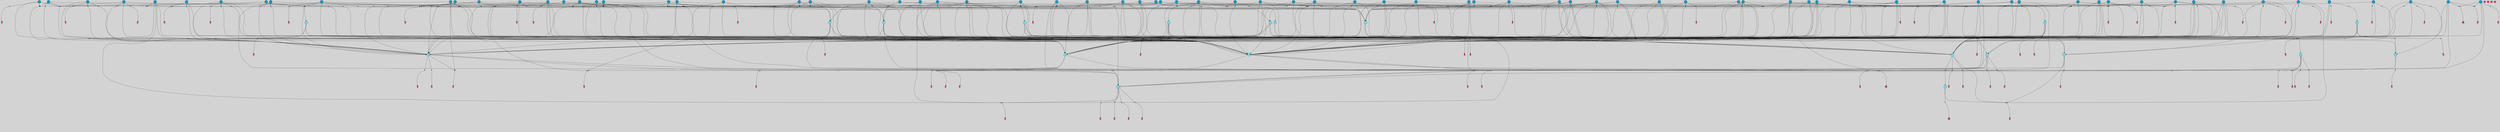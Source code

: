 // File exported with GEGELATI v1.3.1
// On the 2024-04-08 16:57:25
// With the File::TPGGraphDotExporter
digraph{
	graph[pad = "0.212, 0.055" bgcolor = lightgray]
	node[shape=circle style = filled label = ""]
		T3 [fillcolor="#66ddff"]
		T7 [fillcolor="#66ddff"]
		T9 [fillcolor="#66ddff"]
		T27 [fillcolor="#66ddff"]
		T82 [fillcolor="#66ddff"]
		T111 [fillcolor="#66ddff"]
		T129 [fillcolor="#66ddff"]
		T194 [fillcolor="#66ddff"]
		T319 [fillcolor="#66ddff"]
		T345 [fillcolor="#66ddff"]
		T350 [fillcolor="#66ddff"]
		T413 [fillcolor="#66ddff"]
		T459 [fillcolor="#66ddff"]
		T557 [fillcolor="#1199bb"]
		T562 [fillcolor="#66ddff"]
		T573 [fillcolor="#66ddff"]
		T592 [fillcolor="#1199bb"]
		T613 [fillcolor="#66ddff"]
		T624 [fillcolor="#66ddff"]
		T658 [fillcolor="#1199bb"]
		T659 [fillcolor="#1199bb"]
		T606 [fillcolor="#1199bb"]
		T687 [fillcolor="#1199bb"]
		T689 [fillcolor="#1199bb"]
		T691 [fillcolor="#1199bb"]
		T692 [fillcolor="#1199bb"]
		T695 [fillcolor="#66ddff"]
		T706 [fillcolor="#1199bb"]
		T707 [fillcolor="#1199bb"]
		T708 [fillcolor="#1199bb"]
		T709 [fillcolor="#1199bb"]
		T710 [fillcolor="#1199bb"]
		T711 [fillcolor="#1199bb"]
		T712 [fillcolor="#1199bb"]
		T713 [fillcolor="#1199bb"]
		T714 [fillcolor="#1199bb"]
		T715 [fillcolor="#1199bb"]
		T716 [fillcolor="#1199bb"]
		T718 [fillcolor="#1199bb"]
		T719 [fillcolor="#1199bb"]
		T731 [fillcolor="#1199bb"]
		T747 [fillcolor="#1199bb"]
		T753 [fillcolor="#1199bb"]
		T754 [fillcolor="#1199bb"]
		T757 [fillcolor="#1199bb"]
		T759 [fillcolor="#1199bb"]
		T764 [fillcolor="#1199bb"]
		T767 [fillcolor="#66ddff"]
		T773 [fillcolor="#1199bb"]
		T777 [fillcolor="#1199bb"]
		T778 [fillcolor="#1199bb"]
		T780 [fillcolor="#1199bb"]
		T784 [fillcolor="#1199bb"]
		T790 [fillcolor="#1199bb"]
		T796 [fillcolor="#66ddff"]
		T800 [fillcolor="#1199bb"]
		T803 [fillcolor="#1199bb"]
		T804 [fillcolor="#1199bb"]
		T805 [fillcolor="#1199bb"]
		T806 [fillcolor="#1199bb"]
		T807 [fillcolor="#1199bb"]
		T808 [fillcolor="#1199bb"]
		T809 [fillcolor="#1199bb"]
		T810 [fillcolor="#1199bb"]
		T811 [fillcolor="#1199bb"]
		T812 [fillcolor="#1199bb"]
		T47 [fillcolor="#1199bb"]
		T813 [fillcolor="#1199bb"]
		T814 [fillcolor="#1199bb"]
		T815 [fillcolor="#1199bb"]
		T816 [fillcolor="#1199bb"]
		T817 [fillcolor="#1199bb"]
		T820 [fillcolor="#1199bb"]
		T674 [fillcolor="#1199bb"]
		T823 [fillcolor="#1199bb"]
		T824 [fillcolor="#1199bb"]
		T825 [fillcolor="#1199bb"]
		T826 [fillcolor="#1199bb"]
		T827 [fillcolor="#1199bb"]
		T829 [fillcolor="#1199bb"]
		T830 [fillcolor="#1199bb"]
		T831 [fillcolor="#1199bb"]
		T832 [fillcolor="#1199bb"]
		T833 [fillcolor="#1199bb"]
		T834 [fillcolor="#1199bb"]
		T836 [fillcolor="#1199bb"]
		T839 [fillcolor="#1199bb"]
		T840 [fillcolor="#1199bb"]
		T841 [fillcolor="#1199bb"]
		T842 [fillcolor="#1199bb"]
		T843 [fillcolor="#1199bb"]
		T844 [fillcolor="#1199bb"]
		T845 [fillcolor="#1199bb"]
		T846 [fillcolor="#1199bb"]
		T847 [fillcolor="#1199bb"]
		T848 [fillcolor="#1199bb"]
		T849 [fillcolor="#1199bb"]
		T850 [fillcolor="#1199bb"]
		T851 [fillcolor="#1199bb"]
		P9533 [fillcolor="#cccccc" shape=point] //6|
		I9533 [shape=box style=invis label="6|1&2|6#1|7&#92;n10|7&2|0#1|5&#92;n9|4&0|1#2|2&#92;n8|6&0|0#1|0&#92;n"]
		P9533 -> I9533[style=invis]
		A6377 [fillcolor="#ff3366" shape=box margin=0.03 width=0 height=0 label="3"]
		T3 -> P9533 -> A6377
		P9534 [fillcolor="#cccccc" shape=point] //3|
		I9534 [shape=box style=invis label="7|6&2|4#0|2&#92;n10|3&2|7#1|4&#92;n11|6&0|4#0|1&#92;n7|1&0|0#2|6&#92;n7|6&0|3#2|6&#92;n4|0&2|6#0|1&#92;n4|4&2|5#0|2&#92;n4|6&0|4#2|7&#92;n10|0&2|3#1|5&#92;n2|6&0|5#0|2&#92;n1|0&2|3#0|7&#92;n1|6&2|0#0|5&#92;n6|2&0|1#0|7&#92;n9|2&0|3#2|7&#92;n5|3&0|6#0|6&#92;n1|7&2|5#2|3&#92;n8|1&2|7#0|6&#92;n1|0&2|5#2|1&#92;n7|1&2|2#2|5&#92;n7|4&2|6#0|3&#92;n"]
		P9534 -> I9534[style=invis]
		A6378 [fillcolor="#ff3366" shape=box margin=0.03 width=0 height=0 label="4"]
		T3 -> P9534 -> A6378
		P9535 [fillcolor="#cccccc" shape=point] //-3|
		I9535 [shape=box style=invis label="1|6&2|7#0|7&#92;n10|2&0|7#1|3&#92;n9|6&2|7#2|2&#92;n5|3&0|7#0|7&#92;n1|6&2|3#0|0&#92;n2|3&2|3#2|2&#92;n5|1&2|6#0|6&#92;n"]
		P9535 -> I9535[style=invis]
		A6379 [fillcolor="#ff3366" shape=box margin=0.03 width=0 height=0 label="7"]
		T7 -> P9535 -> A6379
		P9536 [fillcolor="#cccccc" shape=point] //5|
		I9536 [shape=box style=invis label="0|5&2|3#0|1&#92;n0|6&2|1#2|4&#92;n6|2&2|6#0|7&#92;n7|4&0|3#0|1&#92;n5|4&0|7#1|6&#92;n9|1&0|5#2|2&#92;n6|3&2|3#1|7&#92;n11|7&2|4#1|6&#92;n2|5&0|1#0|0&#92;n4|7&0|0#0|2&#92;n6|2&0|6#0|0&#92;n2|1&2|6#2|4&#92;n10|0&2|0#1|0&#92;n6|6&2|4#0|6&#92;n"]
		P9536 -> I9536[style=invis]
		A6380 [fillcolor="#ff3366" shape=box margin=0.03 width=0 height=0 label="8"]
		T7 -> P9536 -> A6380
		P9537 [fillcolor="#cccccc" shape=point] //-6|
		I9537 [shape=box style=invis label="11|1&0|7#2|0&#92;n10|4&0|1#1|0&#92;n4|3&2|4#2|1&#92;n0|5&2|0#0|0&#92;n6|1&0|0#0|3&#92;n8|2&2|0#0|4&#92;n11|4&2|0#1|6&#92;n7|0&2|6#2|3&#92;n5|3&2|6#2|0&#92;n2|0&2|0#0|4&#92;n"]
		P9537 -> I9537[style=invis]
		A6381 [fillcolor="#ff3366" shape=box margin=0.03 width=0 height=0 label="9"]
		T9 -> P9537 -> A6381
		P9538 [fillcolor="#cccccc" shape=point] //2|
		I9538 [shape=box style=invis label="6|3&2|7#1|4&#92;n8|6&0|0#2|5&#92;n2|1&0|2#0|3&#92;n8|7&0|6#0|4&#92;n2|1&2|0#0|1&#92;n0|0&2|2#2|3&#92;n6|6&0|7#2|1&#92;n6|1&0|7#2|6&#92;n5|4&2|7#0|4&#92;n0|3&0|4#2|0&#92;n11|0&2|0#2|5&#92;n4|5&2|5#2|4&#92;n5|7&0|6#0|4&#92;n9|7&2|5#0|3&#92;n5|4&2|1#0|3&#92;n5|3&0|1#1|7&#92;n0|4&0|3#2|5&#92;n"]
		P9538 -> I9538[style=invis]
		A6382 [fillcolor="#ff3366" shape=box margin=0.03 width=0 height=0 label="10"]
		T9 -> P9538 -> A6382
		P9539 [fillcolor="#cccccc" shape=point] //2|
		I9539 [shape=box style=invis label="9|1&2|3#0|1&#92;n5|2&2|0#2|4&#92;n3|6&2|5#2|7&#92;n7|0&2|5#0|4&#92;n1|2&0|3#0|5&#92;n7|3&2|7#0|0&#92;n"]
		P9539 -> I9539[style=invis]
		A6383 [fillcolor="#ff3366" shape=box margin=0.03 width=0 height=0 label="2"]
		T27 -> P9539 -> A6383
		P9540 [fillcolor="#cccccc" shape=point] //-6|
		I9540 [shape=box style=invis label="7|5&0|4#0|4&#92;n11|0&2|5#2|1&#92;n"]
		P9540 -> I9540[style=invis]
		A6384 [fillcolor="#ff3366" shape=box margin=0.03 width=0 height=0 label="3"]
		T27 -> P9540 -> A6384
		T27 -> P9534
		P9541 [fillcolor="#cccccc" shape=point] //0|
		I9541 [shape=box style=invis label="2|5&0|1#0|6&#92;n6|1&2|2#2|7&#92;n8|0&0|3#1|4&#92;n4|3&2|5#2|4&#92;n8|1&2|4#0|0&#92;n6|6&0|1#2|6&#92;n11|7&2|4#2|5&#92;n6|2&2|4#0|2&#92;n8|5&2|4#2|4&#92;n2|1&2|1#2|2&#92;n2|7&2|5#2|6&#92;n9|7&0|5#0|4&#92;n1|2&0|5#2|6&#92;n4|2&2|3#2|7&#92;n3|3&2|1#0|2&#92;n"]
		P9541 -> I9541[style=invis]
		A6385 [fillcolor="#ff3366" shape=box margin=0.03 width=0 height=0 label="5"]
		T27 -> P9541 -> A6385
		P9542 [fillcolor="#cccccc" shape=point] //0|
		I9542 [shape=box style=invis label="4|0&0|3#2|7&#92;n10|2&0|3#1|7&#92;n3|5&0|2#0|3&#92;n4|5&0|0#2|1&#92;n10|7&2|0#1|2&#92;n5|3&2|3#1|6&#92;n9|5&2|0#0|4&#92;n5|4&2|7#0|2&#92;n10|3&2|7#1|4&#92;n7|2&0|1#2|6&#92;n8|6&0|5#0|5&#92;n8|7&2|3#0|5&#92;n2|6&2|4#0|0&#92;n"]
		P9542 -> I9542[style=invis]
		A6386 [fillcolor="#ff3366" shape=box margin=0.03 width=0 height=0 label="5"]
		T27 -> P9542 -> A6386
		P9543 [fillcolor="#cccccc" shape=point] //6|
		I9543 [shape=box style=invis label="7|0&2|5#1|2&#92;n10|6&2|1#1|3&#92;n7|5&0|2#0|7&#92;n10|7&0|1#1|5&#92;n4|6&2|5#0|5&#92;n4|4&0|7#2|7&#92;n"]
		P9543 -> I9543[style=invis]
		A6387 [fillcolor="#ff3366" shape=box margin=0.03 width=0 height=0 label="7"]
		T82 -> P9543 -> A6387
		P9544 [fillcolor="#cccccc" shape=point] //6|
		I9544 [shape=box style=invis label="0|5&2|3#0|1&#92;n0|6&2|1#2|4&#92;n9|1&0|5#2|2&#92;n7|4&0|3#0|1&#92;n5|4&0|7#1|6&#92;n2|5&0|1#0|0&#92;n6|3&2|3#1|7&#92;n11|7&2|4#1|6&#92;n6|2&2|6#0|1&#92;n4|7&0|0#0|2&#92;n6|2&0|6#0|0&#92;n9|1&2|6#2|4&#92;n10|0&2|0#1|0&#92;n6|6&2|4#0|6&#92;n"]
		P9544 -> I9544[style=invis]
		A6388 [fillcolor="#ff3366" shape=box margin=0.03 width=0 height=0 label="8"]
		T82 -> P9544 -> A6388
		T82 -> P9537
		P9545 [fillcolor="#cccccc" shape=point] //-5|
		I9545 [shape=box style=invis label="0|0&2|3#0|2&#92;n10|5&0|6#1|3&#92;n7|3&0|6#2|3&#92;n3|4&0|6#0|6&#92;n10|5&0|2#1|1&#92;n5|0&0|1#0|3&#92;n6|6&2|5#1|5&#92;n7|4&0|2#1|7&#92;n5|7&0|1#2|5&#92;n1|5&0|0#0|3&#92;n7|5&2|1#2|6&#92;n9|0&0|2#0|0&#92;n4|0&2|4#0|0&#92;n4|6&0|0#2|3&#92;n3|1&0|6#2|5&#92;n7|7&2|1#2|3&#92;n9|4&2|2#0|6&#92;n"]
		P9545 -> I9545[style=invis]
		T111 -> P9545 -> T9
		P9546 [fillcolor="#cccccc" shape=point] //7|
		I9546 [shape=box style=invis label="7|4&2|1#2|0&#92;n4|1&2|4#2|3&#92;n5|0&2|0#2|2&#92;n6|1&2|4#2|6&#92;n"]
		P9546 -> I9546[style=invis]
		A6389 [fillcolor="#ff3366" shape=box margin=0.03 width=0 height=0 label="9"]
		T111 -> P9546 -> A6389
		P9547 [fillcolor="#cccccc" shape=point] //2|
		I9547 [shape=box style=invis label="3|0&2|0#0|1&#92;n11|2&0|7#1|6&#92;n8|7&2|4#0|5&#92;n5|3&0|2#2|6&#92;n4|4&2|4#2|6&#92;n3|0&0|7#0|1&#92;n2|7&2|2#2|5&#92;n9|3&2|6#2|7&#92;n7|7&0|0#0|4&#92;n6|1&2|4#1|3&#92;n5|4&2|0#1|6&#92;n1|3&0|7#0|4&#92;n"]
		P9547 -> I9547[style=invis]
		A6390 [fillcolor="#ff3366" shape=box margin=0.03 width=0 height=0 label="7"]
		T111 -> P9547 -> A6390
		T111 -> P9537
		P9548 [fillcolor="#cccccc" shape=point] //8|
		I9548 [shape=box style=invis label="9|0&0|1#2|0&#92;n10|1&2|5#1|4&#92;n8|2&2|6#0|4&#92;n2|4&2|5#2|3&#92;n4|2&2|2#0|2&#92;n7|5&0|2#0|0&#92;n8|2&2|1#1|3&#92;n8|7&0|7#2|1&#92;n1|1&0|0#0|7&#92;n5|6&2|5#1|0&#92;n6|6&2|5#0|0&#92;n11|4&0|3#2|6&#92;n4|2&2|4#0|7&#92;n5|6&0|1#2|0&#92;n11|3&0|2#0|7&#92;n"]
		P9548 -> I9548[style=invis]
		A6391 [fillcolor="#ff3366" shape=box margin=0.03 width=0 height=0 label="6"]
		T129 -> P9548 -> A6391
		P9549 [fillcolor="#cccccc" shape=point] //5|
		I9549 [shape=box style=invis label="3|0&2|0#0|1&#92;n3|0&0|7#0|1&#92;n5|3&0|2#2|6&#92;n4|4&2|4#2|6&#92;n11|2&0|7#1|6&#92;n2|7&2|2#2|5&#92;n9|3&2|6#2|7&#92;n7|7&0|0#0|4&#92;n6|1&2|4#2|3&#92;n5|4&2|0#1|6&#92;n1|3&0|7#0|4&#92;n"]
		P9549 -> I9549[style=invis]
		A6392 [fillcolor="#ff3366" shape=box margin=0.03 width=0 height=0 label="7"]
		T129 -> P9549 -> A6392
		P9550 [fillcolor="#cccccc" shape=point] //10|
		I9550 [shape=box style=invis label="4|5&2|7#2|1&#92;n1|7&2|3#0|6&#92;n3|5&2|2#0|3&#92;n10|3&0|7#1|4&#92;n7|1&0|4#2|6&#92;n10|2&0|3#1|7&#92;n9|5&2|0#0|4&#92;n4|0&0|3#2|7&#92;n11|4&2|6#1|2&#92;n5|4&2|7#0|2&#92;n2|6&2|4#0|0&#92;n6|5&0|7#2|1&#92;n5|3&2|3#1|6&#92;n10|7&2|0#1|2&#92;n"]
		P9550 -> I9550[style=invis]
		A6393 [fillcolor="#ff3366" shape=box margin=0.03 width=0 height=0 label="5"]
		T129 -> P9550 -> A6393
		P9551 [fillcolor="#cccccc" shape=point] //5|
		I9551 [shape=box style=invis label="9|4&2|3#1|3&#92;n0|4&2|4#0|5&#92;n6|1&2|6#2|5&#92;n4|0&0|5#2|0&#92;n"]
		P9551 -> I9551[style=invis]
		A6394 [fillcolor="#ff3366" shape=box margin=0.03 width=0 height=0 label="7"]
		T129 -> P9551 -> A6394
		P9552 [fillcolor="#cccccc" shape=point] //6|
		I9552 [shape=box style=invis label="9|4&2|7#0|6&#92;n8|4&0|1#1|0&#92;n1|3&0|0#2|1&#92;n2|4&0|6#2|2&#92;n5|1&2|5#0|7&#92;n3|0&0|3#2|6&#92;n2|2&2|6#0|2&#92;n8|4&0|4#2|2&#92;n5|1&2|4#0|3&#92;n9|4&0|6#0|6&#92;n5|0&2|2#1|5&#92;n11|7&0|0#1|1&#92;n0|4&0|3#0|3&#92;n7|7&2|4#2|5&#92;n1|5&0|1#2|1&#92;n"]
		P9552 -> I9552[style=invis]
		A6395 [fillcolor="#ff3366" shape=box margin=0.03 width=0 height=0 label="1"]
		T129 -> P9552 -> A6395
		P9553 [fillcolor="#cccccc" shape=point] //5|
		I9553 [shape=box style=invis label="3|0&2|0#2|1&#92;n3|0&0|7#0|1&#92;n5|3&0|2#2|6&#92;n4|4&2|4#2|6&#92;n5|4&2|0#1|6&#92;n2|7&2|2#2|5&#92;n1|3&0|7#0|4&#92;n11|6&2|2#0|7&#92;n7|7&0|0#0|4&#92;n6|1&2|4#2|3&#92;n11|0&0|7#1|6&#92;n9|3&2|6#2|7&#92;n"]
		P9553 -> I9553[style=invis]
		A6396 [fillcolor="#ff3366" shape=box margin=0.03 width=0 height=0 label="7"]
		T194 -> P9553 -> A6396
		P9554 [fillcolor="#cccccc" shape=point] //4|
		I9554 [shape=box style=invis label="7|1&0|6#0|1&#92;n6|7&2|7#1|7&#92;n10|1&2|1#1|1&#92;n9|6&2|2#1|4&#92;n4|7&0|4#2|2&#92;n9|6&0|5#1|1&#92;n10|0&2|6#1|6&#92;n5|1&0|1#2|3&#92;n10|1&0|5#1|0&#92;n3|4&2|3#0|0&#92;n8|2&0|5#2|4&#92;n1|6&2|0#0|0&#92;n2|3&0|1#2|6&#92;n5|2&2|2#1|6&#92;n2|2&0|1#2|1&#92;n3|1&2|7#0|3&#92;n6|7&2|3#0|4&#92;n"]
		P9554 -> I9554[style=invis]
		A6397 [fillcolor="#ff3366" shape=box margin=0.03 width=0 height=0 label="10"]
		T194 -> P9554 -> A6397
		P9555 [fillcolor="#cccccc" shape=point] //-4|
		I9555 [shape=box style=invis label="0|4&0|0#2|7&#92;n8|5&2|4#2|4&#92;n4|3&2|5#2|4&#92;n11|7&2|2#2|5&#92;n6|5&2|2#2|7&#92;n3|2&0|7#0|7&#92;n3|3&2|1#0|3&#92;n2|6&0|3#2|5&#92;n0|1&2|6#2|2&#92;n8|2&0|0#1|6&#92;n0|7&0|5#0|4&#92;n9|5&0|3#2|7&#92;n2|7&2|5#2|6&#92;n9|0&2|0#0|1&#92;n1|2&2|4#0|2&#92;n"]
		P9555 -> I9555[style=invis]
		T194 -> P9555 -> T27
		P9556 [fillcolor="#cccccc" shape=point] //7|
		I9556 [shape=box style=invis label="7|4&2|7#0|4&#92;n4|6&0|1#2|5&#92;n2|1&2|3#0|0&#92;n4|3&2|0#0|1&#92;n0|0&2|7#2|7&#92;n7|7&0|5#2|3&#92;n5|0&2|1#2|2&#92;n10|0&0|4#1|2&#92;n4|4&0|7#0|0&#92;n6|7&0|2#0|1&#92;n1|4&2|5#0|4&#92;n"]
		P9556 -> I9556[style=invis]
		A6398 [fillcolor="#ff3366" shape=box margin=0.03 width=0 height=0 label="0"]
		T194 -> P9556 -> A6398
		P9557 [fillcolor="#cccccc" shape=point] //9|
		I9557 [shape=box style=invis label="11|0&2|0#1|1&#92;n3|6&0|6#0|0&#92;n1|4&0|0#2|4&#92;n7|5&2|2#1|3&#92;n11|7&2|6#1|7&#92;n5|2&0|6#1|5&#92;n9|5&0|6#0|3&#92;n2|2&2|7#0|5&#92;n9|3&2|2#2|0&#92;n11|0&2|7#0|1&#92;n1|1&2|0#0|1&#92;n6|6&0|6#1|2&#92;n9|7&0|1#0|3&#92;n2|0&2|4#2|5&#92;n2|4&2|2#0|0&#92;n6|1&2|1#1|7&#92;n10|7&2|5#1|6&#92;n11|5&2|7#2|4&#92;n"]
		P9557 -> I9557[style=invis]
		A6399 [fillcolor="#ff3366" shape=box margin=0.03 width=0 height=0 label="1"]
		T319 -> P9557 -> A6399
		T319 -> P9551
		P9558 [fillcolor="#cccccc" shape=point] //9|
		I9558 [shape=box style=invis label="9|6&2|0#1|3&#92;n7|1&0|3#0|4&#92;n9|6&2|0#0|1&#92;n1|5&0|0#0|5&#92;n8|6&2|4#0|0&#92;n7|4&2|4#0|7&#92;n6|0&2|4#2|0&#92;n7|7&2|4#2|2&#92;n"]
		P9558 -> I9558[style=invis]
		A6400 [fillcolor="#ff3366" shape=box margin=0.03 width=0 height=0 label="5"]
		T319 -> P9558 -> A6400
		T319 -> P9555
		P9559 [fillcolor="#cccccc" shape=point] //-4|
		I9559 [shape=box style=invis label="11|3&0|7#1|7&#92;n11|7&0|7#2|7&#92;n5|3&0|3#2|0&#92;n0|1&2|2#0|4&#92;n0|0&0|4#2|5&#92;n6|3&2|1#2|3&#92;n11|7&0|0#0|4&#92;n0|0&0|0#0|2&#92;n1|1&0|4#0|3&#92;n6|5&2|7#1|2&#92;n6|6&0|3#2|7&#92;n6|2&0|4#0|0&#92;n5|5&2|6#0|5&#92;n"]
		P9559 -> I9559[style=invis]
		A6401 [fillcolor="#ff3366" shape=box margin=0.03 width=0 height=0 label="8"]
		T319 -> P9559 -> A6401
		T345 -> P9536
		P9560 [fillcolor="#cccccc" shape=point] //10|
		I9560 [shape=box style=invis label="8|6&0|0#1|2&#92;n4|3&0|3#0|3&#92;n10|7&2|0#1|5&#92;n7|0&2|6#2|2&#92;n9|2&0|4#0|7&#92;n2|7&2|1#0|4&#92;n"]
		P9560 -> I9560[style=invis]
		A6402 [fillcolor="#ff3366" shape=box margin=0.03 width=0 height=0 label="3"]
		T345 -> P9560 -> A6402
		P9561 [fillcolor="#cccccc" shape=point] //4|
		I9561 [shape=box style=invis label="11|1&0|7#2|0&#92;n0|7&2|2#2|0&#92;n4|3&2|4#2|1&#92;n0|5&2|0#0|6&#92;n6|1&0|0#0|3&#92;n8|2&2|0#0|4&#92;n7|0&2|6#2|3&#92;n10|4&0|1#1|0&#92;n5|3&2|6#2|0&#92;n2|0&2|0#0|4&#92;n"]
		P9561 -> I9561[style=invis]
		T345 -> P9561 -> T27
		P9562 [fillcolor="#cccccc" shape=point] //-9|
		I9562 [shape=box style=invis label="2|0&2|0#2|1&#92;n4|4&2|4#2|6&#92;n9|1&0|3#1|7&#92;n5|3&0|2#2|6&#92;n2|7&2|2#2|5&#92;n5|4&2|0#1|6&#92;n3|0&0|7#0|1&#92;n1|3&0|7#0|4&#92;n11|6&2|2#0|7&#92;n7|7&0|0#0|4&#92;n11|0&0|7#1|6&#92;n9|3&2|6#2|7&#92;n"]
		P9562 -> I9562[style=invis]
		A6403 [fillcolor="#ff3366" shape=box margin=0.03 width=0 height=0 label="7"]
		T345 -> P9562 -> A6403
		P9563 [fillcolor="#cccccc" shape=point] //-8|
		I9563 [shape=box style=invis label="0|5&2|3#0|1&#92;n0|6&2|1#2|4&#92;n4|7&0|0#0|2&#92;n7|4&0|3#2|1&#92;n10|2&0|7#1|4&#92;n5|4&0|7#1|6&#92;n6|3&2|3#1|7&#92;n11|7&2|4#1|6&#92;n2|5&0|1#0|0&#92;n6|2&2|6#0|7&#92;n6|2&0|6#0|0&#92;n2|1&2|6#2|4&#92;n10|0&2|0#1|0&#92;n6|6&2|4#0|6&#92;n"]
		P9563 -> I9563[style=invis]
		A6404 [fillcolor="#ff3366" shape=box margin=0.03 width=0 height=0 label="8"]
		T345 -> P9563 -> A6404
		T350 -> P9555
		T350 -> P9556
		P9564 [fillcolor="#cccccc" shape=point] //3|
		I9564 [shape=box style=invis label="5|4&2|7#0|1&#92;n0|6&0|6#2|2&#92;n9|5&2|2#2|0&#92;n3|6&2|7#0|2&#92;n3|5&0|0#0|6&#92;n2|6&0|6#2|2&#92;n2|6&2|2#0|0&#92;n5|1&0|4#0|5&#92;n2|6&0|5#2|5&#92;n1|0&0|7#2|2&#92;n4|7&0|6#2|4&#92;n7|3&0|6#2|5&#92;n1|1&0|1#0|3&#92;n"]
		P9564 -> I9564[style=invis]
		A6405 [fillcolor="#ff3366" shape=box margin=0.03 width=0 height=0 label="1"]
		T350 -> P9564 -> A6405
		P9565 [fillcolor="#cccccc" shape=point] //-2|
		I9565 [shape=box style=invis label="2|0&2|3#2|5&#92;n10|3&2|7#1|4&#92;n8|1&2|7#0|6&#92;n7|6&0|3#2|6&#92;n4|0&2|6#0|1&#92;n4|4&2|5#0|2&#92;n4|6&0|2#2|7&#92;n7|6&2|4#0|2&#92;n11|7&2|7#0|3&#92;n6|6&0|3#0|6&#92;n1|6&2|0#0|5&#92;n11|6&0|4#0|1&#92;n2|6&0|5#0|2&#92;n6|2&0|1#0|7&#92;n9|2&0|3#2|7&#92;n5|3&0|6#0|6&#92;n7|1&2|2#2|5&#92;n1|0&2|3#0|7&#92;n1|0&2|5#0|1&#92;n3|4&2|6#0|3&#92;n"]
		P9565 -> I9565[style=invis]
		A6406 [fillcolor="#ff3366" shape=box margin=0.03 width=0 height=0 label="4"]
		T350 -> P9565 -> A6406
		T350 -> P9556
		P9566 [fillcolor="#cccccc" shape=point] //-4|
		I9566 [shape=box style=invis label="1|5&2|1#2|4&#92;n3|0&2|3#2|6&#92;n0|3&0|0#0|1&#92;n8|6&2|5#1|5&#92;n9|7&2|5#2|0&#92;n4|1&0|7#2|2&#92;n4|2&0|3#0|0&#92;n"]
		P9566 -> I9566[style=invis]
		A6407 [fillcolor="#ff3366" shape=box margin=0.03 width=0 height=0 label="2"]
		T413 -> P9566 -> A6407
		T413 -> P9544
		P9567 [fillcolor="#cccccc" shape=point] //-4|
		I9567 [shape=box style=invis label="7|5&2|2#0|7&#92;n9|6&2|3#0|3&#92;n10|6&2|1#1|0&#92;n8|0&0|5#1|3&#92;n7|5&0|5#1|5&#92;n5|1&2|5#2|1&#92;n"]
		P9567 -> I9567[style=invis]
		A6408 [fillcolor="#ff3366" shape=box margin=0.03 width=0 height=0 label="7"]
		T413 -> P9567 -> A6408
		T413 -> P9554
		P9568 [fillcolor="#cccccc" shape=point] //-5|
		I9568 [shape=box style=invis label="7|7&2|4#0|6&#92;n8|5&2|1#0|3&#92;n0|0&0|0#2|7&#92;n2|2&0|5#2|4&#92;n1|0&2|5#0|2&#92;n11|1&2|3#0|5&#92;n2|7&2|0#2|3&#92;n9|4&2|7#1|2&#92;n5|5&0|7#0|5&#92;n"]
		P9568 -> I9568[style=invis]
		T413 -> P9568 -> T319
		T459 -> P9566
		T459 -> P9567
		T459 -> P9554
		T459 -> P9568
		P9569 [fillcolor="#cccccc" shape=point] //8|
		I9569 [shape=box style=invis label="6|5&2|5#0|4&#92;n9|0&0|5#0|7&#92;n2|6&0|4#2|4&#92;n7|1&0|3#0|2&#92;n1|4&2|4#0|3&#92;n3|2&2|2#0|3&#92;n"]
		P9569 -> I9569[style=invis]
		T459 -> P9569 -> T350
		T557 -> P9568
		T557 -> P9533
		T557 -> P9554
		P9570 [fillcolor="#cccccc" shape=point] //4|
		I9570 [shape=box style=invis label="7|1&0|6#0|1&#92;n5|2&2|5#1|6&#92;n10|1&2|1#1|1&#92;n9|6&2|2#1|4&#92;n4|7&0|4#2|2&#92;n9|6&0|4#1|1&#92;n10|0&2|6#1|6&#92;n5|1&0|1#2|3&#92;n1|6&2|0#0|1&#92;n8|2&0|5#2|4&#92;n3|4&2|3#0|0&#92;n10|1&0|5#1|0&#92;n2|2&0|1#2|1&#92;n3|1&2|7#0|3&#92;n"]
		P9570 -> I9570[style=invis]
		A6409 [fillcolor="#ff3366" shape=box margin=0.03 width=0 height=0 label="10"]
		T557 -> P9570 -> A6409
		P9571 [fillcolor="#cccccc" shape=point] //1|
		I9571 [shape=box style=invis label="10|5&2|0#1|7&#92;n9|2&2|7#2|2&#92;n9|0&2|5#2|1&#92;n"]
		P9571 -> I9571[style=invis]
		A6410 [fillcolor="#ff3366" shape=box margin=0.03 width=0 height=0 label="3"]
		T557 -> P9571 -> A6410
		P9572 [fillcolor="#cccccc" shape=point] //0|
		I9572 [shape=box style=invis label="4|3&0|6#0|3&#92;n5|7&2|3#2|2&#92;n5|6&0|7#1|2&#92;n1|4&2|6#0|3&#92;n11|1&0|4#2|6&#92;n9|5&2|4#1|4&#92;n2|4&0|5#0|7&#92;n10|0&0|6#1|2&#92;n3|1&0|6#0|2&#92;n2|7&2|7#2|6&#92;n5|2&0|5#1|5&#92;n10|4&2|5#1|7&#92;n10|6&2|0#1|4&#92;n8|4&2|1#2|5&#92;n4|0&0|4#2|4&#92;n4|5&2|7#0|6&#92;n11|5&2|6#2|3&#92;n0|3&0|5#0|1&#92;n"]
		P9572 -> I9572[style=invis]
		T562 -> P9572 -> T111
		P9573 [fillcolor="#cccccc" shape=point] //9|
		I9573 [shape=box style=invis label="8|0&0|5#0|1&#92;n0|6&2|0#0|7&#92;n5|7&0|1#1|4&#92;n5|1&0|6#2|7&#92;n11|3&0|7#1|6&#92;n10|2&2|5#1|6&#92;n10|0&0|3#1|4&#92;n0|0&2|5#0|7&#92;n0|0&2|5#0|1&#92;n0|4&2|2#2|3&#92;n11|7&2|5#0|5&#92;n"]
		P9573 -> I9573[style=invis]
		T562 -> P9573 -> T7
		P9574 [fillcolor="#cccccc" shape=point] //8|
		I9574 [shape=box style=invis label="4|3&0|6#0|5&#92;n2|6&0|6#2|1&#92;n9|3&2|2#0|5&#92;n3|0&2|6#0|3&#92;n9|7&0|5#1|4&#92;n"]
		P9574 -> I9574[style=invis]
		T562 -> P9574 -> T194
		P9575 [fillcolor="#cccccc" shape=point] //10|
		I9575 [shape=box style=invis label="11|1&0|6#1|0&#92;n6|0&0|1#1|1&#92;n"]
		P9575 -> I9575[style=invis]
		A6411 [fillcolor="#ff3366" shape=box margin=0.03 width=0 height=0 label="3"]
		T573 -> P9575 -> A6411
		P9576 [fillcolor="#cccccc" shape=point] //0|
		I9576 [shape=box style=invis label="4|3&0|6#0|3&#92;n5|7&2|3#2|2&#92;n1|4&2|6#0|3&#92;n11|1&0|4#2|6&#92;n9|6&2|4#1|4&#92;n2|4&0|5#0|7&#92;n10|0&0|6#1|2&#92;n3|1&0|6#0|2&#92;n2|7&2|7#2|6&#92;n5|2&0|5#1|5&#92;n10|4&2|5#1|7&#92;n10|6&2|0#1|4&#92;n8|4&2|1#2|5&#92;n1|4&2|7#2|0&#92;n4|0&0|4#2|4&#92;n4|5&2|7#0|6&#92;n11|5&2|6#2|3&#92;n0|3&0|5#0|1&#92;n"]
		P9576 -> I9576[style=invis]
		T573 -> P9576 -> T111
		P9577 [fillcolor="#cccccc" shape=point] //-7|
		I9577 [shape=box style=invis label="8|0&0|5#0|1&#92;n11|3&0|7#1|6&#92;n5|1&0|6#2|7&#92;n5|7&0|1#1|4&#92;n0|6&2|0#0|7&#92;n10|2&2|5#1|6&#92;n0|0&2|1#0|7&#92;n0|0&2|5#0|1&#92;n0|3&2|2#2|3&#92;n9|3&0|5#0|6&#92;n"]
		P9577 -> I9577[style=invis]
		T573 -> P9577 -> T7
		T573 -> P9572
		P9578 [fillcolor="#cccccc" shape=point] //-6|
		I9578 [shape=box style=invis label="4|3&2|4#2|1&#92;n3|3&0|1#2|0&#92;n8|1&2|6#0|4&#92;n6|1&0|0#0|3&#92;n2|0&2|0#0|4&#92;n9|6&2|6#1|0&#92;n3|1&2|3#2|6&#92;n6|0&2|0#0|1&#92;n5|3&2|7#2|0&#92;n4|1&2|4#2|4&#92;n7|7&2|3#1|4&#92;n4|1&0|2#0|0&#92;n7|6&0|5#1|7&#92;n"]
		P9578 -> I9578[style=invis]
		A6412 [fillcolor="#ff3366" shape=box margin=0.03 width=0 height=0 label="9"]
		T573 -> P9578 -> A6412
		T592 -> P9568
		T592 -> P9554
		T592 -> P9570
		T592 -> P9571
		P9579 [fillcolor="#cccccc" shape=point] //-6|
		I9579 [shape=box style=invis label="0|3&2|3#2|0&#92;n3|7&2|2#2|6&#92;n11|5&2|6#0|2&#92;n5|5&2|6#2|0&#92;n3|0&0|6#0|3&#92;n4|7&0|7#2|7&#92;n7|2&2|5#1|5&#92;n9|4&2|3#1|5&#92;n2|5&2|7#2|4&#92;n1|2&0|5#0|1&#92;n5|4&2|4#1|3&#92;n7|0&0|7#1|1&#92;n9|3&0|6#1|4&#92;n"]
		P9579 -> I9579[style=invis]
		A6413 [fillcolor="#ff3366" shape=box margin=0.03 width=0 height=0 label="5"]
		T592 -> P9579 -> A6413
		P9580 [fillcolor="#cccccc" shape=point] //4|
		I9580 [shape=box style=invis label="0|5&2|3#0|1&#92;n0|6&2|1#0|4&#92;n6|6&2|4#0|6&#92;n4|4&0|6#0|3&#92;n10|0&2|0#1|5&#92;n2|5&0|1#0|0&#92;n7|4&0|3#0|1&#92;n11|7&2|4#1|6&#92;n1|1&0|5#2|2&#92;n6|2&2|6#0|1&#92;n1|2&0|6#0|0&#92;n9|3&2|0#0|0&#92;n9|2&2|6#2|4&#92;n7|4&0|0#2|1&#92;n6|3&2|3#1|7&#92;n0|0&2|4#2|5&#92;n"]
		P9580 -> I9580[style=invis]
		A6414 [fillcolor="#ff3366" shape=box margin=0.03 width=0 height=0 label="8"]
		T613 -> P9580 -> A6414
		T613 -> P9567
		P9581 [fillcolor="#cccccc" shape=point] //2|
		I9581 [shape=box style=invis label="7|7&2|4#0|6&#92;n8|5&2|1#0|3&#92;n9|7&2|2#2|2&#92;n0|0&0|0#2|7&#92;n1|0&2|5#0|2&#92;n2|2&0|5#2|4&#92;n11|1&2|3#0|5&#92;n2|7&2|1#2|3&#92;n9|4&2|7#1|2&#92;n5|0&0|7#0|5&#92;n"]
		P9581 -> I9581[style=invis]
		T613 -> P9581 -> T319
		T613 -> P9550
		P9582 [fillcolor="#cccccc" shape=point] //8|
		I9582 [shape=box style=invis label="11|4&2|0#1|6&#92;n4|3&0|6#0|5&#92;n3|0&2|6#0|3&#92;n9|3&2|5#0|5&#92;n2|6&0|6#2|1&#92;n9|7&0|5#1|4&#92;n"]
		P9582 -> I9582[style=invis]
		T613 -> P9582 -> T194
		P9583 [fillcolor="#cccccc" shape=point] //-5|
		I9583 [shape=box style=invis label="7|7&2|4#0|6&#92;n8|5&2|1#0|3&#92;n2|2&0|7#2|4&#92;n0|0&0|0#2|7&#92;n1|0&2|5#0|2&#92;n11|1&2|3#0|5&#92;n9|4&2|7#1|2&#92;n5|5&0|7#0|5&#92;n"]
		P9583 -> I9583[style=invis]
		T624 -> P9583 -> T319
		P9584 [fillcolor="#cccccc" shape=point] //-8|
		I9584 [shape=box style=invis label="2|3&0|0#0|3&#92;n10|7&2|7#1|0&#92;n5|0&2|0#2|3&#92;n9|3&0|3#2|3&#92;n3|2&0|3#0|5&#92;n4|2&2|6#2|1&#92;n"]
		P9584 -> I9584[style=invis]
		T624 -> P9584 -> T111
		P9585 [fillcolor="#cccccc" shape=point] //-1|
		I9585 [shape=box style=invis label="3|7&0|2#0|3&#92;n2|1&0|7#2|3&#92;n0|0&0|3#2|7&#92;n4|5&2|0#2|1&#92;n0|5&0|5#2|6&#92;n5|4&2|7#0|2&#92;n9|5&2|0#0|4&#92;n8|6&2|3#0|5&#92;n10|3&2|7#1|4&#92;n6|3&0|5#0|0&#92;n5|3&2|3#1|6&#92;n8|4&0|5#0|5&#92;n2|5&2|3#0|0&#92;n10|3&0|3#1|7&#92;n6|0&0|4#2|1&#92;n"]
		P9585 -> I9585[style=invis]
		A6415 [fillcolor="#ff3366" shape=box margin=0.03 width=0 height=0 label="5"]
		T624 -> P9585 -> A6415
		P9586 [fillcolor="#cccccc" shape=point] //-6|
		I9586 [shape=box style=invis label="3|5&0|0#0|2&#92;n6|6&2|1#2|6&#92;n4|6&0|1#2|5&#92;n7|1&0|6#1|3&#92;n11|1&2|4#0|5&#92;n1|2&0|1#2|3&#92;n4|3&0|5#2|4&#92;n4|0&0|5#2|0&#92;n8|5&2|4#2|4&#92;n2|4&0|1#0|6&#92;n5|1&2|4#0|0&#92;n3|3&2|1#0|2&#92;n9|7&0|5#0|4&#92;n2|2&0|6#2|0&#92;n7|1&2|2#2|2&#92;n"]
		P9586 -> I9586[style=invis]
		A6416 [fillcolor="#ff3366" shape=box margin=0.03 width=0 height=0 label="5"]
		T624 -> P9586 -> A6416
		P9587 [fillcolor="#cccccc" shape=point] //-7|
		I9587 [shape=box style=invis label="6|3&0|1#1|5&#92;n11|1&2|6#1|2&#92;n4|3&0|3#0|0&#92;n1|3&2|4#2|2&#92;n6|4&2|2#0|7&#92;n4|2&2|7#2|5&#92;n1|2&0|3#2|3&#92;n7|3&0|3#2|7&#92;n8|0&2|6#2|7&#92;n4|3&2|7#2|6&#92;n9|6&2|6#2|6&#92;n9|0&0|2#1|3&#92;n"]
		P9587 -> I9587[style=invis]
		A6417 [fillcolor="#ff3366" shape=box margin=0.03 width=0 height=0 label="3"]
		T624 -> P9587 -> A6417
		P9588 [fillcolor="#cccccc" shape=point] //4|
		I9588 [shape=box style=invis label="0|5&2|3#0|1&#92;n0|6&2|1#2|4&#92;n6|2&2|6#0|7&#92;n9|1&2|5#2|2&#92;n7|4&0|3#0|1&#92;n11|7&2|4#1|6&#92;n9|0&2|7#1|1&#92;n5|4&0|7#1|6&#92;n2|5&0|1#0|0&#92;n4|7&0|0#0|2&#92;n6|2&0|6#0|0&#92;n2|1&2|6#2|4&#92;n10|0&0|0#1|0&#92;n2|7&2|6#0|3&#92;n6|6&2|4#0|6&#92;n"]
		P9588 -> I9588[style=invis]
		T658 -> P9588 -> T129
		T658 -> P9582
		T658 -> P9568
		P9589 [fillcolor="#cccccc" shape=point] //8|
		I9589 [shape=box style=invis label="8|3&0|6#2|6&#92;n8|0&2|1#2|1&#92;n9|4&0|1#1|7&#92;n3|2&0|5#2|4&#92;n1|2&2|0#0|0&#92;n"]
		P9589 -> I9589[style=invis]
		T658 -> P9589 -> T111
		P9590 [fillcolor="#cccccc" shape=point] //1|
		I9590 [shape=box style=invis label="0|2&0|4#2|6&#92;n2|0&0|5#2|7&#92;n10|5&2|3#1|0&#92;n3|1&0|3#2|2&#92;n1|1&0|2#0|2&#92;n5|6&2|0#0|1&#92;n11|0&2|1#0|6&#92;n1|3&0|1#2|4&#92;n7|4&2|6#1|2&#92;n0|3&0|3#0|6&#92;n11|0&2|5#1|0&#92;n10|0&0|3#1|7&#92;n8|6&0|2#0|3&#92;n10|5&2|6#1|1&#92;n6|4&0|4#2|2&#92;n2|6&0|5#2|4&#92;n"]
		P9590 -> I9590[style=invis]
		T658 -> P9590 -> T3
		T659 -> P9588
		P9591 [fillcolor="#cccccc" shape=point] //-4|
		I9591 [shape=box style=invis label="11|4&2|0#1|6&#92;n6|7&2|6#2|3&#92;n4|0&0|6#0|5&#92;n3|0&2|6#0|3&#92;n9|3&2|5#0|5&#92;n2|6&0|6#2|1&#92;n9|7&0|5#1|4&#92;n"]
		P9591 -> I9591[style=invis]
		T659 -> P9591 -> T194
		T659 -> P9582
		T606 -> P9581
		T606 -> P9582
		P9592 [fillcolor="#cccccc" shape=point] //9|
		I9592 [shape=box style=invis label="0|6&0|5#2|6&#92;n11|2&2|3#1|5&#92;n11|6&0|5#0|6&#92;n0|2&0|4#2|6&#92;n10|6&2|5#1|6&#92;n9|1&2|1#0|5&#92;n9|3&0|1#1|7&#92;n9|0&0|3#2|3&#92;n10|3&2|2#1|1&#92;n2|4&2|1#2|4&#92;n1|5&0|1#2|6&#92;n0|7&0|3#2|0&#92;n9|5&0|3#0|0&#92;n0|7&0|3#2|1&#92;n6|5&2|1#0|3&#92;n11|7&2|6#1|6&#92;n2|7&2|1#0|2&#92;n"]
		P9592 -> I9592[style=invis]
		T606 -> P9592 -> T3
		T606 -> P9534
		T606 -> P9583
		T687 -> P9588
		T687 -> P9582
		P9593 [fillcolor="#cccccc" shape=point] //-8|
		I9593 [shape=box style=invis label="6|0&2|1#2|4&#92;n1|3&2|6#0|2&#92;n0|5&2|1#2|7&#92;n7|7&2|3#0|6&#92;n9|1&2|3#0|0&#92;n0|0&0|6#2|1&#92;n11|2&2|4#2|0&#92;n1|6&0|4#2|4&#92;n5|2&0|2#1|1&#92;n7|4&0|6#2|3&#92;n"]
		P9593 -> I9593[style=invis]
		A6418 [fillcolor="#ff3366" shape=box margin=0.03 width=0 height=0 label="0"]
		T687 -> P9593 -> A6418
		P9594 [fillcolor="#cccccc" shape=point] //-9|
		I9594 [shape=box style=invis label="9|1&0|0#1|3&#92;n10|4&2|5#1|6&#92;n0|2&0|5#0|4&#92;n8|2&0|7#2|2&#92;n11|7&2|2#2|5&#92;n0|4&2|0#2|0&#92;n6|5&2|2#2|7&#92;n3|1&2|7#0|7&#92;n4|5&2|4#2|4&#92;n4|2&2|5#2|4&#92;n0|1&2|6#2|2&#92;n8|5&2|3#2|0&#92;n9|5&0|3#2|7&#92;n1|2&2|4#0|2&#92;n11|7&0|7#0|5&#92;n0|0&0|6#0|7&#92;n"]
		P9594 -> I9594[style=invis]
		T687 -> P9594 -> T27
		T689 -> P9573
		T689 -> P9566
		P9595 [fillcolor="#cccccc" shape=point] //-3|
		I9595 [shape=box style=invis label="0|3&0|3#2|7&#92;n4|0&2|3#0|3&#92;n0|3&0|2#0|1&#92;n3|3&0|1#0|2&#92;n3|5&0|1#0|0&#92;n8|6&2|7#1|0&#92;n6|4&2|6#0|0&#92;n10|0&2|3#1|4&#92;n2|6&2|7#0|7&#92;n1|7&2|5#0|2&#92;n1|5&2|0#0|4&#92;n"]
		P9595 -> I9595[style=invis]
		T689 -> P9595 -> T3
		P9596 [fillcolor="#cccccc" shape=point] //5|
		I9596 [shape=box style=invis label="11|4&2|0#1|6&#92;n3|0&2|6#0|3&#92;n0|7&2|3#2|5&#92;n9|1&2|5#0|5&#92;n2|6&0|7#2|1&#92;n4|3&0|6#0|5&#92;n"]
		P9596 -> I9596[style=invis]
		T689 -> P9596 -> T194
		T689 -> P9567
		T691 -> P9568
		P9597 [fillcolor="#cccccc" shape=point] //-5|
		I9597 [shape=box style=invis label="1|4&0|1#0|2&#92;n4|2&0|5#2|0&#92;n5|5&2|6#0|5&#92;n4|7&2|7#2|1&#92;n6|3&2|7#1|5&#92;n0|7&2|0#0|3&#92;n8|5&2|5#1|2&#92;n3|6&2|5#2|5&#92;n4|1&0|4#0|3&#92;n8|3&0|1#0|7&#92;n10|0&2|7#1|3&#92;n4|1&2|4#0|1&#92;n9|3&2|0#0|4&#92;n3|6&2|0#0|4&#92;n1|2&0|6#2|1&#92;n4|2&2|1#2|2&#92;n8|6&2|7#1|4&#92;n7|5&2|7#2|4&#92;n"]
		P9597 -> I9597[style=invis]
		T691 -> P9597 -> T345
		P9598 [fillcolor="#cccccc" shape=point] //-9|
		I9598 [shape=box style=invis label="11|7&2|1#2|1&#92;n10|7&2|6#1|5&#92;n5|3&0|5#1|3&#92;n2|6&0|4#0|6&#92;n6|4&2|4#1|3&#92;n5|0&2|1#1|4&#92;n6|0&0|4#0|3&#92;n7|7&0|4#1|0&#92;n11|6&0|6#0|3&#92;n"]
		P9598 -> I9598[style=invis]
		T691 -> P9598 -> T82
		T691 -> P9582
		P9599 [fillcolor="#cccccc" shape=point] //-9|
		I9599 [shape=box style=invis label="11|6&0|5#2|7&#92;n10|3&2|5#1|3&#92;n8|5&2|1#0|3&#92;n1|0&2|5#0|2&#92;n11|7&2|6#0|6&#92;n0|0&0|4#2|2&#92;n3|2&2|0#2|1&#92;n0|1&0|1#2|7&#92;n"]
		P9599 -> I9599[style=invis]
		T692 -> P9599 -> T319
		P9600 [fillcolor="#cccccc" shape=point] //10|
		I9600 [shape=box style=invis label="7|1&2|6#1|7&#92;n9|4&2|1#2|5&#92;n7|1&2|2#2|2&#92;n2|5&0|4#2|6&#92;n6|2&2|4#2|6&#92;n8|1&2|4#1|6&#92;n10|4&2|7#1|7&#92;n8|0&0|1#0|5&#92;n"]
		P9600 -> I9600[style=invis]
		T692 -> P9600 -> T413
		T692 -> P9582
		P9601 [fillcolor="#cccccc" shape=point] //-5|
		I9601 [shape=box style=invis label="0|5&2|3#0|1&#92;n0|6&2|1#2|4&#92;n6|2&2|6#0|7&#92;n9|0&2|7#1|1&#92;n7|4&0|3#0|1&#92;n3|5&2|7#0|6&#92;n11|7&2|3#1|6&#92;n2|1&2|6#2|4&#92;n5|0&0|7#1|6&#92;n2|5&0|1#0|0&#92;n4|7&0|0#0|2&#92;n6|2&0|6#0|0&#92;n9|1&2|5#2|2&#92;n10|0&0|0#1|0&#92;n2|7&2|6#0|3&#92;n6|6&2|4#0|6&#92;n"]
		P9601 -> I9601[style=invis]
		T695 -> P9601 -> T129
		P9602 [fillcolor="#cccccc" shape=point] //-5|
		I9602 [shape=box style=invis label="11|4&2|0#1|6&#92;n2|6&0|6#2|1&#92;n9|1&2|5#0|5&#92;n3|0&2|6#0|3&#92;n9|7&0|5#1|4&#92;n"]
		P9602 -> I9602[style=invis]
		T695 -> P9602 -> T194
		T695 -> P9588
		T695 -> P9573
		T706 -> P9582
		P9603 [fillcolor="#cccccc" shape=point] //8|
		I9603 [shape=box style=invis label="3|5&0|0#0|3&#92;n1|5&2|0#0|4&#92;n5|7&2|2#2|5&#92;n8|2&0|2#0|2&#92;n4|0&2|7#2|1&#92;n4|3&2|3#0|3&#92;n3|7&0|1#0|7&#92;n10|7&2|1#1|2&#92;n8|6&2|4#1|0&#92;n"]
		P9603 -> I9603[style=invis]
		T706 -> P9603 -> T613
		P9604 [fillcolor="#cccccc" shape=point] //10|
		I9604 [shape=box style=invis label="6|0&0|4#2|3&#92;n9|6&2|0#0|5&#92;n"]
		P9604 -> I9604[style=invis]
		T706 -> P9604 -> T111
		P9605 [fillcolor="#cccccc" shape=point] //8|
		I9605 [shape=box style=invis label="11|5&0|6#2|6&#92;n0|0&2|6#2|0&#92;n11|7&0|6#2|3&#92;n5|0&0|5#1|5&#92;n11|1&0|4#2|6&#92;n9|6&2|4#1|4&#92;n3|1&2|3#0|6&#92;n4|3&0|6#0|3&#92;n10|0&0|1#1|2&#92;n0|3&0|5#2|1&#92;n1|4&2|6#0|3&#92;n5|7&2|3#2|1&#92;n10|6&2|0#1|4&#92;n8|4&2|1#2|5&#92;n5|2&2|0#2|4&#92;n1|4&2|7#2|0&#92;n4|3&0|4#2|4&#92;n4|5&2|7#0|6&#92;n2|7&2|7#2|6&#92;n2|4&0|5#0|7&#92;n"]
		P9605 -> I9605[style=invis]
		T706 -> P9605 -> T129
		T706 -> P9582
		T707 -> P9582
		P9606 [fillcolor="#cccccc" shape=point] //3|
		I9606 [shape=box style=invis label="4|3&0|4#2|4&#92;n11|1&0|4#2|6&#92;n8|7&0|4#2|1&#92;n4|3&0|7#0|5&#92;n9|6&2|4#1|4&#92;n3|2&2|2#0|6&#92;n1|4&2|6#0|3&#92;n2|4&0|5#0|7&#92;n2|6&2|7#2|6&#92;n11|5&2|6#2|6&#92;n10|0&0|1#1|2&#92;n8|4&0|1#2|5&#92;n10|6&2|0#1|4&#92;n5|7&0|5#1|5&#92;n1|4&2|7#2|5&#92;n5|7&2|3#2|2&#92;n4|4&0|3#2|0&#92;n0|6&0|0#0|1&#92;n"]
		P9606 -> I9606[style=invis]
		T707 -> P9606 -> T129
		P9607 [fillcolor="#cccccc" shape=point] //0|
		I9607 [shape=box style=invis label="1|0&2|5#2|1&#92;n1|0&2|6#0|1&#92;n4|6&0|4#2|7&#92;n8|7&2|1#0|7&#92;n6|5&0|3#0|3&#92;n1|5&2|4#0|7&#92;n9|7&2|0#0|6&#92;n1|6&2|0#0|5&#92;n0|4&2|4#0|7&#92;n3|7&0|4#2|2&#92;n9|2&0|3#2|7&#92;n2|2&2|7#2|4&#92;n11|1&0|4#0|6&#92;n1|7&2|5#2|3&#92;n8|4&0|5#0|6&#92;n9|6&2|4#2|2&#92;n1|2&2|7#0|6&#92;n7|6&0|4#2|6&#92;n3|4&2|7#2|5&#92;n"]
		P9607 -> I9607[style=invis]
		A6419 [fillcolor="#ff3366" shape=box margin=0.03 width=0 height=0 label="4"]
		T707 -> P9607 -> A6419
		P9608 [fillcolor="#cccccc" shape=point] //0|
		I9608 [shape=box style=invis label="4|3&0|6#0|3&#92;n5|7&2|3#2|2&#92;n1|4&2|6#0|3&#92;n1|4&2|7#2|0&#92;n2|4&0|5#0|7&#92;n10|0&0|6#1|2&#92;n3|1&0|6#0|2&#92;n2|7&2|7#2|6&#92;n5|2&0|5#2|5&#92;n10|4&2|5#1|7&#92;n10|6&2|0#1|4&#92;n8|4&2|1#2|5&#92;n9|6&2|4#1|4&#92;n4|0&0|4#2|4&#92;n4|5&2|7#0|6&#92;n11|5&2|6#2|3&#92;n0|3&0|5#0|1&#92;n"]
		P9608 -> I9608[style=invis]
		T707 -> P9608 -> T111
		P9609 [fillcolor="#cccccc" shape=point] //-2|
		I9609 [shape=box style=invis label="1|0&2|6#0|7&#92;n5|3&0|5#0|6&#92;n10|4&2|2#1|0&#92;n11|6&0|4#0|1&#92;n10|4&2|7#1|4&#92;n1|3&2|5#2|3&#92;n7|6&2|4#0|2&#92;n1|6&2|0#0|5&#92;n6|2&0|1#2|7&#92;n7|3&0|0#0|0&#92;n4|6&0|4#0|7&#92;n7|1&0|5#2|6&#92;n4|1&2|2#2|5&#92;n7|4&2|0#0|3&#92;n4|4&2|5#0|6&#92;n7|6&0|3#2|6&#92;n1|0&2|5#2|1&#92;n10|0&2|3#1|5&#92;n9|2&0|3#2|7&#92;n"]
		P9609 -> I9609[style=invis]
		A6420 [fillcolor="#ff3366" shape=box margin=0.03 width=0 height=0 label="4"]
		T707 -> P9609 -> A6420
		T708 -> P9588
		P9610 [fillcolor="#cccccc" shape=point] //0|
		I9610 [shape=box style=invis label="3|0&2|6#0|3&#92;n5|7&0|5#2|1&#92;n11|4&2|0#1|6&#92;n9|3&2|5#0|5&#92;n2|6&0|6#2|4&#92;n"]
		P9610 -> I9610[style=invis]
		T708 -> P9610 -> T194
		P9611 [fillcolor="#cccccc" shape=point] //8|
		I9611 [shape=box style=invis label="11|2&2|3#1|3&#92;n8|0&0|7#0|5&#92;n7|2&2|4#2|6&#92;n1|6&0|1#2|0&#92;n2|1&0|4#2|6&#92;n4|3&0|2#0|5&#92;n5|0&2|2#1|4&#92;n9|4&0|1#2|5&#92;n2|0&0|2#0|0&#92;n"]
		P9611 -> I9611[style=invis]
		T708 -> P9611 -> T413
		P9612 [fillcolor="#cccccc" shape=point] //6|
		I9612 [shape=box style=invis label="7|2&0|2#2|5&#92;n1|7&2|3#2|5&#92;n3|6&2|6#2|3&#92;n6|1&2|5#2|6&#92;n10|0&0|1#1|7&#92;n"]
		P9612 -> I9612[style=invis]
		T708 -> P9612 -> T111
		T708 -> P9568
		P9613 [fillcolor="#cccccc" shape=point] //0|
		I9613 [shape=box style=invis label="8|5&2|3#1|7&#92;n9|7&2|3#2|7&#92;n2|0&2|1#2|4&#92;n"]
		P9613 -> I9613[style=invis]
		T709 -> P9613 -> T27
		T709 -> P9582
		P9614 [fillcolor="#cccccc" shape=point] //0|
		I9614 [shape=box style=invis label="4|4&2|6#2|1&#92;n9|6&2|0#2|0&#92;n4|3&0|6#0|5&#92;n3|0&2|6#0|3&#92;n11|4&2|0#1|6&#92;n2|6&0|6#2|1&#92;n2|7&0|5#2|4&#92;n9|3&2|5#0|5&#92;n"]
		P9614 -> I9614[style=invis]
		T709 -> P9614 -> T194
		T709 -> P9573
		P9615 [fillcolor="#cccccc" shape=point] //10|
		I9615 [shape=box style=invis label="9|3&2|7#1|1&#92;n0|2&2|6#2|4&#92;n2|1&0|0#0|7&#92;n0|5&0|6#0|4&#92;n6|0&0|4#2|7&#92;n"]
		P9615 -> I9615[style=invis]
		T709 -> P9615 -> T319
		T710 -> P9602
		T710 -> P9573
		P9616 [fillcolor="#cccccc" shape=point] //-1|
		I9616 [shape=box style=invis label="4|3&0|6#0|3&#92;n0|0&2|6#2|0&#92;n11|7&0|6#2|3&#92;n5|0&0|5#1|5&#92;n11|1&0|4#2|6&#92;n9|6&2|4#1|4&#92;n3|2&2|3#0|6&#92;n2|7&2|7#2|6&#92;n10|0&0|1#1|2&#92;n0|3&0|5#2|1&#92;n1|4&2|6#0|3&#92;n5|7&2|3#2|1&#92;n10|6&2|0#1|4&#92;n8|4&2|1#2|5&#92;n1|4&2|7#2|0&#92;n4|3&0|4#2|4&#92;n4|5&2|7#0|6&#92;n11|5&2|6#2|6&#92;n2|4&0|5#0|7&#92;n"]
		P9616 -> I9616[style=invis]
		T710 -> P9616 -> T129
		P9617 [fillcolor="#cccccc" shape=point] //8|
		I9617 [shape=box style=invis label="3|0&2|6#0|3&#92;n4|3&0|6#0|5&#92;n11|4&2|0#1|6&#92;n9|3&2|5#0|5&#92;n2|2&0|6#2|1&#92;n"]
		P9617 -> I9617[style=invis]
		T710 -> P9617 -> T194
		T711 -> P9582
		P9618 [fillcolor="#cccccc" shape=point] //-1|
		I9618 [shape=box style=invis label="0|3&0|5#2|1&#92;n5|7&0|4#1|1&#92;n7|0&0|1#2|5&#92;n11|5&0|2#0|4&#92;n2|6&0|7#0|2&#92;n"]
		P9618 -> I9618[style=invis]
		T711 -> P9618 -> T613
		T711 -> P9604
		T711 -> P9582
		P9619 [fillcolor="#cccccc" shape=point] //-7|
		I9619 [shape=box style=invis label="6|3&0|1#1|5&#92;n11|1&2|6#1|2&#92;n4|3&0|3#0|0&#92;n1|3&2|4#2|2&#92;n6|4&2|2#0|7&#92;n4|2&2|7#2|5&#92;n4|3&2|7#2|6&#92;n7|3&0|3#2|7&#92;n8|4&2|6#2|7&#92;n1|2&0|3#2|3&#92;n9|6&2|6#2|6&#92;n9|0&0|2#1|3&#92;n"]
		P9619 -> I9619[style=invis]
		A6421 [fillcolor="#ff3366" shape=box margin=0.03 width=0 height=0 label="3"]
		T711 -> P9619 -> A6421
		P9620 [fillcolor="#cccccc" shape=point] //8|
		I9620 [shape=box style=invis label="11|4&2|0#1|6&#92;n2|6&0|6#2|1&#92;n3|0&2|6#0|3&#92;n9|3&2|7#0|5&#92;n4|3&0|6#0|5&#92;n9|7&0|5#1|4&#92;n"]
		P9620 -> I9620[style=invis]
		T712 -> P9620 -> T194
		P9621 [fillcolor="#cccccc" shape=point] //6|
		I9621 [shape=box style=invis label="6|3&2|0#0|0&#92;n0|5&2|3#0|1&#92;n1|0&0|0#2|0&#92;n6|2&0|6#1|0&#92;n5|4&0|7#1|6&#92;n2|5&0|1#0|0&#92;n6|3&2|3#1|7&#92;n11|7&2|4#1|6&#92;n6|2&2|6#0|1&#92;n9|1&2|6#2|4&#92;n7|4&0|3#0|1&#92;n9|6&2|1#2|4&#92;n10|6&2|4#1|6&#92;n"]
		P9621 -> I9621[style=invis]
		A6422 [fillcolor="#ff3366" shape=box margin=0.03 width=0 height=0 label="8"]
		T712 -> P9621 -> A6422
		P9622 [fillcolor="#cccccc" shape=point] //4|
		I9622 [shape=box style=invis label="10|0&2|3#1|5&#92;n7|1&0|0#2|6&#92;n1|0&2|3#0|7&#92;n4|0&2|6#0|1&#92;n5|3&0|6#0|6&#92;n1|7&2|5#2|0&#92;n7|6&2|4#0|1&#92;n7|6&0|4#2|6&#92;n2|6&0|5#0|2&#92;n1|6&2|0#0|5&#92;n6|2&0|1#0|7&#92;n9|2&0|3#2|7&#92;n4|4&2|0#0|2&#92;n4|6&0|4#2|7&#92;n8|1&2|7#0|6&#92;n11|4&2|0#2|3&#92;n1|0&2|5#0|1&#92;n7|1&2|2#2|5&#92;n4|2&2|5#2|2&#92;n"]
		P9622 -> I9622[style=invis]
		T712 -> P9622 -> T459
		P9623 [fillcolor="#cccccc" shape=point] //-7|
		I9623 [shape=box style=invis label="1|4&2|6#0|3&#92;n11|7&0|6#2|3&#92;n5|7&2|3#2|2&#92;n11|1&0|4#2|6&#92;n8|7&0|4#2|1&#92;n4|3&0|6#0|3&#92;n3|2&2|2#0|6&#92;n2|4&0|5#0|7&#92;n10|0&0|1#1|2&#92;n2|7&2|7#2|6&#92;n9|6&2|4#1|4&#92;n10|6&2|0#1|4&#92;n2|1&2|1#2|4&#92;n8|4&2|1#2|5&#92;n1|4&2|7#2|0&#92;n4|3&0|4#2|4&#92;n4|5&2|7#0|6&#92;n11|5&2|6#2|6&#92;n0|3&0|5#0|1&#92;n"]
		P9623 -> I9623[style=invis]
		T712 -> P9623 -> T129
		P9624 [fillcolor="#cccccc" shape=point] //3|
		I9624 [shape=box style=invis label="0|0&2|3#0|1&#92;n0|6&2|1#2|4&#92;n6|2&2|6#0|7&#92;n4|7&0|0#0|2&#92;n7|4&0|3#0|1&#92;n11|7&2|4#1|6&#92;n9|0&2|7#1|1&#92;n5|4&0|7#1|6&#92;n2|5&0|1#0|0&#92;n9|1&2|5#2|2&#92;n6|2&0|6#0|0&#92;n2|1&2|6#2|4&#92;n10|0&0|0#1|0&#92;n2|7&2|6#0|3&#92;n6|6&2|4#0|6&#92;n"]
		P9624 -> I9624[style=invis]
		T713 -> P9624 -> T695
		T713 -> P9622
		T713 -> P9582
		T713 -> P9568
		T713 -> P9582
		T714 -> P9582
		P9625 [fillcolor="#cccccc" shape=point] //3|
		I9625 [shape=box style=invis label="7|6&2|4#0|2&#92;n10|3&2|7#1|4&#92;n11|6&0|4#0|1&#92;n7|1&0|0#2|6&#92;n7|6&0|3#2|6&#92;n4|0&2|6#0|1&#92;n4|4&2|5#0|2&#92;n4|6&0|4#2|7&#92;n10|0&2|3#1|5&#92;n2|6&0|5#0|2&#92;n1|0&2|3#0|7&#92;n1|7&2|5#2|3&#92;n6|2&0|1#0|7&#92;n9|2&0|3#2|7&#92;n5|3&0|6#0|6&#92;n1|6&2|0#0|5&#92;n8|1&2|7#0|6&#92;n1|0&2|5#2|4&#92;n7|1&2|2#2|5&#92;n7|4&2|6#0|3&#92;n"]
		P9625 -> I9625[style=invis]
		T714 -> P9625 -> T194
		T714 -> P9568
		P9626 [fillcolor="#cccccc" shape=point] //10|
		I9626 [shape=box style=invis label="4|5&2|7#2|1&#92;n3|3&2|5#2|6&#92;n5|7&0|0#2|6&#92;n0|4&2|0#0|6&#92;n10|2&2|5#1|6&#92;n8|6&2|3#2|7&#92;n3|0&0|2#2|5&#92;n0|6&2|4#0|7&#92;n2|4&2|0#2|0&#92;n1|3&2|0#0|7&#92;n"]
		P9626 -> I9626[style=invis]
		T714 -> P9626 -> T3
		T714 -> P9596
		T715 -> P9613
		T715 -> P9582
		P9627 [fillcolor="#cccccc" shape=point] //-4|
		I9627 [shape=box style=invis label="10|7&0|7#1|3&#92;n2|5&0|7#2|0&#92;n9|3&0|2#1|4&#92;n7|1&0|1#1|6&#92;n11|2&0|5#2|0&#92;n8|3&2|2#1|7&#92;n2|4&0|7#0|0&#92;n5|5&0|2#1|2&#92;n7|1&2|6#2|3&#92;n2|1&2|3#0|1&#92;n8|0&0|7#1|3&#92;n1|2&0|0#2|5&#92;n11|1&2|2#2|1&#92;n1|0&0|1#2|0&#92;n1|5&0|0#2|6&#92;n"]
		P9627 -> I9627[style=invis]
		A6423 [fillcolor="#ff3366" shape=box margin=0.03 width=0 height=0 label="1"]
		T715 -> P9627 -> A6423
		P9628 [fillcolor="#cccccc" shape=point] //-9|
		I9628 [shape=box style=invis label="3|4&0|7#0|6&#92;n8|0&0|5#1|3&#92;n6|0&2|7#2|6&#92;n7|5&2|2#2|7&#92;n3|2&0|1#2|7&#92;n9|5&0|5#0|5&#92;n10|5&0|6#1|0&#92;n9|6&2|3#0|3&#92;n"]
		P9628 -> I9628[style=invis]
		A6424 [fillcolor="#ff3366" shape=box margin=0.03 width=0 height=0 label="7"]
		T715 -> P9628 -> A6424
		T715 -> P9593
		T716 -> P9582
		T716 -> P9568
		T716 -> P9568
		P9629 [fillcolor="#cccccc" shape=point] //-1|
		I9629 [shape=box style=invis label="1|7&2|1#0|6&#92;n8|1&2|3#0|5&#92;n10|6&2|7#1|0&#92;n1|7&2|5#0|2&#92;n0|3&0|3#2|2&#92;n3|5&0|1#0|0&#92;n3|5&0|2#0|3&#92;n1|5&2|0#0|4&#92;n5|7&2|2#2|5&#92;n4|0&2|3#0|3&#92;n"]
		P9629 -> I9629[style=invis]
		T716 -> P9629 -> T3
		P9630 [fillcolor="#cccccc" shape=point] //-10|
		I9630 [shape=box style=invis label="2|4&0|5#0|7&#92;n7|2&0|1#2|6&#92;n3|0&0|2#2|1&#92;n9|0&0|2#2|0&#92;n9|3&2|0#2|2&#92;n5|1&0|5#0|7&#92;n5|5&2|7#2|1&#92;n4|6&2|6#2|6&#92;n0|1&2|4#2|0&#92;n4|5&2|5#0|3&#92;n"]
		P9630 -> I9630[style=invis]
		A6425 [fillcolor="#ff3366" shape=box margin=0.03 width=0 height=0 label="6"]
		T716 -> P9630 -> A6425
		T718 -> P9588
		P9631 [fillcolor="#cccccc" shape=point] //-2|
		I9631 [shape=box style=invis label="5|3&2|5#0|5&#92;n11|6&2|7#1|6&#92;n0|7&2|1#0|6&#92;n4|1&2|5#0|0&#92;n2|6&0|6#2|1&#92;n1|0&2|6#0|3&#92;n"]
		P9631 -> I9631[style=invis]
		T718 -> P9631 -> T194
		T718 -> P9582
		T718 -> P9629
		T718 -> P9582
		T719 -> P9554
		T719 -> P9613
		P9632 [fillcolor="#cccccc" shape=point] //2|
		I9632 [shape=box style=invis label="9|3&0|6#1|4&#92;n7|4&2|4#1|3&#92;n1|3&0|6#0|4&#92;n3|7&2|2#2|6&#92;n5|5&2|6#2|0&#92;n3|0&0|6#0|3&#92;n7|2&0|5#1|5&#92;n0|3&2|3#2|0&#92;n1|3&0|3#0|1&#92;n4|3&0|7#2|4&#92;n9|4&2|3#1|5&#92;n2|5&2|7#2|4&#92;n6|7&0|7#2|7&#92;n7|0&0|7#1|1&#92;n1|1&0|3#0|1&#92;n10|0&0|3#1|5&#92;n"]
		P9632 -> I9632[style=invis]
		T719 -> P9632 -> T624
		T719 -> P9582
		P9633 [fillcolor="#cccccc" shape=point] //6|
		I9633 [shape=box style=invis label="0|5&2|3#0|1&#92;n0|6&2|1#2|4&#92;n6|2&2|6#0|7&#92;n9|1&2|5#2|2&#92;n3|2&2|6#2|4&#92;n7|4&0|3#0|1&#92;n11|7&2|4#1|6&#92;n9|0&2|7#1|0&#92;n5|4&0|7#1|6&#92;n2|5&0|1#0|0&#92;n4|7&0|0#0|2&#92;n6|2&0|6#0|0&#92;n2|1&2|6#2|4&#92;n10|0&0|0#1|0&#92;n6|6&2|4#0|6&#92;n2|7&2|6#0|3&#92;n"]
		P9633 -> I9633[style=invis]
		T719 -> P9633 -> T319
		T731 -> P9544
		T731 -> P9568
		P9634 [fillcolor="#cccccc" shape=point] //6|
		I9634 [shape=box style=invis label="1|6&0|5#0|2&#92;n2|1&2|5#2|3&#92;n9|0&0|4#1|3&#92;n4|7&2|7#2|1&#92;n1|7&2|1#0|6&#92;n8|1&2|3#0|5&#92;n0|3&0|6#2|2&#92;n4|0&0|7#2|7&#92;n9|7&0|0#1|2&#92;n3|5&0|1#0|0&#92;n4|0&2|3#0|3&#92;n"]
		P9634 -> I9634[style=invis]
		T731 -> P9634 -> T3
		P9635 [fillcolor="#cccccc" shape=point] //-8|
		I9635 [shape=box style=invis label="1|4&0|2#0|6&#92;n0|6&0|3#0|3&#92;n10|0&2|3#1|0&#92;n7|7&0|1#2|4&#92;n10|5&0|4#1|0&#92;n2|2&2|0#2|7&#92;n"]
		P9635 -> I9635[style=invis]
		A6426 [fillcolor="#ff3366" shape=box margin=0.03 width=0 height=0 label="3"]
		T731 -> P9635 -> A6426
		T731 -> P9622
		P9636 [fillcolor="#cccccc" shape=point] //8|
		I9636 [shape=box style=invis label="6|4&0|3#1|6&#92;n4|3&0|7#0|5&#92;n11|4&2|6#1|6&#92;n3|0&2|6#0|3&#92;n9|7&0|5#1|4&#92;n2|6&0|6#2|1&#92;n"]
		P9636 -> I9636[style=invis]
		T747 -> P9636 -> T194
		T747 -> P9568
		T747 -> P9629
		T747 -> P9630
		T747 -> P9534
		T753 -> P9588
		T753 -> P9622
		P9637 [fillcolor="#cccccc" shape=point] //-8|
		I9637 [shape=box style=invis label="6|0&2|1#2|4&#92;n1|3&2|6#0|2&#92;n10|5&2|1#1|7&#92;n7|7&2|3#0|6&#92;n9|1&2|3#0|0&#92;n11|2&2|4#2|0&#92;n5|2&0|2#1|1&#92;n1|6&0|4#2|4&#92;n7|4&0|6#2|3&#92;n"]
		P9637 -> I9637[style=invis]
		A6427 [fillcolor="#ff3366" shape=box margin=0.03 width=0 height=0 label="0"]
		T753 -> P9637 -> A6427
		P9638 [fillcolor="#cccccc" shape=point] //-9|
		I9638 [shape=box style=invis label="7|6&0|7#1|2&#92;n2|7&2|7#2|6&#92;n10|6&0|0#1|1&#92;n1|4&2|6#0|6&#92;n11|0&0|6#1|2&#92;n10|4&2|0#1|0&#92;n5|2&0|5#1|5&#92;n10|4&0|5#1|7&#92;n6|0&0|4#2|7&#92;n11|0&2|6#2|3&#92;n8|4&2|1#1|5&#92;n4|5&2|7#0|6&#92;n0|3&2|4#0|1&#92;n10|0&0|2#1|4&#92;n1|5&0|7#0|3&#92;n"]
		P9638 -> I9638[style=invis]
		T753 -> P9638 -> T111
		T754 -> P9624
		P9639 [fillcolor="#cccccc" shape=point] //8|
		I9639 [shape=box style=invis label="11|4&2|4#1|6&#92;n9|3&2|5#0|5&#92;n3|0&2|6#0|3&#92;n4|3&0|6#0|5&#92;n2|6&0|6#2|1&#92;n9|7&0|5#1|4&#92;n"]
		P9639 -> I9639[style=invis]
		T754 -> P9639 -> T194
		T754 -> P9572
		T757 -> P9582
		P9640 [fillcolor="#cccccc" shape=point] //-7|
		I9640 [shape=box style=invis label="3|0&2|6#2|3&#92;n10|3&2|2#1|4&#92;n8|5&2|1#2|7&#92;n3|5&0|3#2|5&#92;n1|7&2|6#2|0&#92;n"]
		P9640 -> I9640[style=invis]
		T757 -> P9640 -> T350
		T757 -> P9628
		P9641 [fillcolor="#cccccc" shape=point] //4|
		I9641 [shape=box style=invis label="2|6&2|6#0|1&#92;n3|0&2|6#0|3&#92;n9|3&2|5#0|5&#92;n4|3&2|6#0|5&#92;n9|7&0|5#1|4&#92;n"]
		P9641 -> I9641[style=invis]
		T757 -> P9641 -> T194
		P9642 [fillcolor="#cccccc" shape=point] //1|
		I9642 [shape=box style=invis label="5|1&0|7#2|3&#92;n4|2&0|5#0|3&#92;n5|4&2|4#0|7&#92;n10|3&0|7#1|1&#92;n6|6&0|2#0|7&#92;n5|0&0|0#1|3&#92;n9|2&2|2#1|6&#92;n0|7&0|2#2|0&#92;n0|2&2|6#2|2&#92;n1|2&2|2#0|2&#92;n4|5&2|6#2|5&#92;n"]
		P9642 -> I9642[style=invis]
		T759 -> P9642 -> T319
		P9643 [fillcolor="#cccccc" shape=point] //8|
		I9643 [shape=box style=invis label="9|6&0|2#2|5&#92;n3|0&2|6#0|3&#92;n9|3&2|5#0|5&#92;n2|6&0|6#2|1&#92;n11|4&2|0#1|6&#92;n9|7&0|5#1|0&#92;n"]
		P9643 -> I9643[style=invis]
		T759 -> P9643 -> T194
		P9644 [fillcolor="#cccccc" shape=point] //1|
		I9644 [shape=box style=invis label="3|6&2|1#0|1&#92;n7|0&0|6#2|6&#92;n1|4&2|1#0|3&#92;n2|3&2|6#0|3&#92;n10|4&2|0#1|4&#92;n5|7&0|1#0|4&#92;n4|4&0|3#2|2&#92;n2|2&0|5#2|6&#92;n3|6&2|7#2|2&#92;n2|5&0|1#0|6&#92;n7|5&0|4#0|2&#92;n9|5&0|0#0|6&#92;n2|1&2|5#2|5&#92;n11|3&2|6#1|2&#92;n8|1&2|6#0|1&#92;n2|1&2|4#2|7&#92;n7|1&0|3#2|6&#92;n7|2&2|5#2|7&#92;n"]
		P9644 -> I9644[style=invis]
		A6428 [fillcolor="#ff3366" shape=box margin=0.03 width=0 height=0 label="5"]
		T759 -> P9644 -> A6428
		P9645 [fillcolor="#cccccc" shape=point] //8|
		I9645 [shape=box style=invis label="1|2&0|2#0|7&#92;n3|0&2|6#0|3&#92;n9|3&2|5#0|5&#92;n2|6&0|6#2|1&#92;n9|4&0|5#1|4&#92;n11|4&2|0#1|6&#92;n"]
		P9645 -> I9645[style=invis]
		T764 -> P9645 -> T194
		P9646 [fillcolor="#cccccc" shape=point] //7|
		I9646 [shape=box style=invis label="10|0&2|3#1|5&#92;n1|0&2|3#0|7&#92;n4|0&2|6#0|1&#92;n8|1&2|7#0|6&#92;n1|7&2|5#2|0&#92;n7|6&2|4#0|1&#92;n7|1&2|2#2|5&#92;n2|6&0|5#0|2&#92;n6|2&0|1#0|7&#92;n9|2&0|3#2|7&#92;n4|4&2|0#0|2&#92;n4|6&0|4#2|7&#92;n5|3&0|7#0|6&#92;n11|4&2|0#2|3&#92;n1|0&2|5#0|1&#92;n3|6&0|4#2|6&#92;n4|2&2|5#2|2&#92;n"]
		P9646 -> I9646[style=invis]
		T764 -> P9646 -> T459
		T764 -> P9637
		P9647 [fillcolor="#cccccc" shape=point] //10|
		I9647 [shape=box style=invis label="9|7&0|3#1|7&#92;n10|7&2|5#1|2&#92;n8|5&2|3#0|4&#92;n11|1&2|6#2|4&#92;n10|0&2|7#1|5&#92;n2|4&0|4#0|7&#92;n"]
		P9647 -> I9647[style=invis]
		T764 -> P9647 -> T319
		P9648 [fillcolor="#cccccc" shape=point] //6|
		I9648 [shape=box style=invis label="0|5&0|3#0|2&#92;n5|7&0|4#0|1&#92;n10|0&2|2#1|2&#92;n8|7&2|0#1|7&#92;n10|6&2|2#1|5&#92;n"]
		P9648 -> I9648[style=invis]
		A6429 [fillcolor="#ff3366" shape=box margin=0.03 width=0 height=0 label="2"]
		T767 -> P9648 -> A6429
		T767 -> P9582
		P9649 [fillcolor="#cccccc" shape=point] //-1|
		I9649 [shape=box style=invis label="2|1&2|6#2|4&#92;n2|3&2|4#2|7&#92;n0|4&2|5#0|1&#92;n5|7&2|1#2|3&#92;n0|6&2|1#2|4&#92;n7|4&0|3#0|1&#92;n10|0&0|0#1|0&#92;n9|1&0|5#2|2&#92;n5|4&0|7#1|6&#92;n2|5&0|1#0|0&#92;n4|7&0|0#0|4&#92;n6|2&0|6#0|0&#92;n9|0&2|7#1|1&#92;n11|7&2|4#1|1&#92;n"]
		P9649 -> I9649[style=invis]
		T767 -> P9649 -> T129
		P9650 [fillcolor="#cccccc" shape=point] //6|
		I9650 [shape=box style=invis label="1|4&2|6#0|3&#92;n11|7&0|6#2|3&#92;n5|7&2|3#2|2&#92;n11|1&0|4#2|6&#92;n8|7&0|4#2|1&#92;n9|6&2|4#1|4&#92;n3|2&2|2#0|6&#92;n2|4&0|5#0|7&#92;n10|0&0|1#1|2&#92;n2|7&2|7#2|6&#92;n4|3&0|6#0|3&#92;n5|0&0|5#1|5&#92;n10|6&2|0#1|4&#92;n8|4&2|1#2|5&#92;n1|4&2|7#2|0&#92;n4|3&0|4#2|4&#92;n4|5&2|7#0|6&#92;n11|5&2|6#2|6&#92;n0|3&0|5#0|1&#92;n"]
		P9650 -> I9650[style=invis]
		T767 -> P9650 -> T129
		T767 -> P9567
		T773 -> P9592
		P9651 [fillcolor="#cccccc" shape=point] //-2|
		I9651 [shape=box style=invis label="7|6&0|4#0|2&#92;n10|3&2|7#1|4&#92;n8|1&2|7#0|6&#92;n10|6&2|4#1|3&#92;n6|0&0|6#2|7&#92;n7|1&0|0#2|6&#92;n4|0&2|6#0|3&#92;n6|2&0|1#0|7&#92;n4|6&0|4#2|7&#92;n10|0&2|3#1|5&#92;n7|4&2|6#0|3&#92;n1|0&2|3#0|7&#92;n1|6&2|0#0|5&#92;n4|4&2|5#0|2&#92;n9|2&0|3#2|7&#92;n5|3&0|6#0|6&#92;n1|7&2|5#2|3&#92;n11|6&0|4#0|1&#92;n7|1&2|2#2|5&#92;n2|6&0|5#0|2&#92;n"]
		P9651 -> I9651[style=invis]
		A6430 [fillcolor="#ff3366" shape=box margin=0.03 width=0 height=0 label="4"]
		T773 -> P9651 -> A6430
		T773 -> P9583
		P9652 [fillcolor="#cccccc" shape=point] //7|
		I9652 [shape=box style=invis label="0|2&2|7#0|5&#92;n9|7&0|5#1|4&#92;n3|0&2|6#0|3&#92;n9|1&0|0#0|7&#92;n11|4&2|0#1|7&#92;n"]
		P9652 -> I9652[style=invis]
		T773 -> P9652 -> T194
		P9653 [fillcolor="#cccccc" shape=point] //-5|
		I9653 [shape=box style=invis label="11|1&2|3#0|5&#92;n7|7&2|4#0|6&#92;n9|4&2|7#1|2&#92;n2|2&0|5#2|1&#92;n1|0&2|5#0|2&#92;n11|1&0|7#1|7&#92;n2|7&2|0#2|3&#92;n8|5&2|1#0|3&#92;n5|5&0|7#0|5&#92;n"]
		P9653 -> I9653[style=invis]
		T773 -> P9653 -> T319
		P9654 [fillcolor="#cccccc" shape=point] //-9|
		I9654 [shape=box style=invis label="1|7&0|2#0|4&#92;n0|3&2|3#2|2&#92;n1|7&2|1#2|6&#92;n4|5&2|1#0|0&#92;n2|5&2|0#0|2&#92;n1|0&2|2#2|5&#92;n8|6&0|0#1|5&#92;n1|3&0|3#2|3&#92;n6|5&2|6#2|7&#92;n10|3&2|5#1|5&#92;n3|7&2|5#2|2&#92;n3|5&2|1#0|3&#92;n6|7&2|2#1|1&#92;n8|1&2|3#0|5&#92;n"]
		P9654 -> I9654[style=invis]
		T777 -> P9654 -> T459
		P9655 [fillcolor="#cccccc" shape=point] //9|
		I9655 [shape=box style=invis label="0|3&0|3#0|1&#92;n10|0&0|6#1|2&#92;n4|3&0|6#0|3&#92;n11|4&2|4#2|7&#92;n3|3&0|2#0|1&#92;n9|6&2|7#1|6&#92;n7|0&0|1#1|7&#92;n9|1&2|4#1|4&#92;n8|2&2|4#0|0&#92;n9|4&0|4#2|1&#92;n6|7&0|4#1|4&#92;n1|4&2|6#0|3&#92;n5|2&0|7#1|5&#92;n5|7&2|3#2|2&#92;n4|1&2|7#0|4&#92;n10|4&2|1#1|7&#92;n2|7&2|7#2|6&#92;n9|6&0|4#2|4&#92;n"]
		P9655 -> I9655[style=invis]
		T777 -> P9655 -> T111
		T777 -> P9605
		T777 -> P9588
		T778 -> P9588
		T778 -> P9582
		T778 -> P9582
		P9656 [fillcolor="#cccccc" shape=point] //-6|
		I9656 [shape=box style=invis label="0|3&0|3#0|1&#92;n6|6&2|5#0|1&#92;n5|7&2|3#2|2&#92;n4|3&0|6#0|3&#92;n11|4&2|4#2|7&#92;n10|0&0|6#1|2&#92;n7|0&0|0#1|7&#92;n9|1&2|4#1|4&#92;n8|2&2|4#0|0&#92;n9|4&0|4#2|1&#92;n1|4&2|6#0|3&#92;n5|2&0|7#1|5&#92;n3|5&0|2#0|1&#92;n4|1&2|7#0|4&#92;n10|4&2|1#1|7&#92;n2|7&2|7#2|6&#92;n9|6&0|4#2|4&#92;n"]
		P9656 -> I9656[style=invis]
		T778 -> P9656 -> T111
		T778 -> P9573
		T780 -> P9631
		T780 -> P9582
		T780 -> P9629
		T780 -> P9568
		P9657 [fillcolor="#cccccc" shape=point] //2|
		I9657 [shape=box style=invis label="6|2&0|6#0|0&#92;n0|6&2|3#2|4&#92;n4|7&0|0#0|2&#92;n7|4&0|3#2|1&#92;n10|2&0|7#1|4&#92;n5|4&0|7#1|6&#92;n6|3&2|3#1|7&#92;n11|7&2|4#1|6&#92;n2|5&0|1#0|0&#92;n6|2&2|6#0|7&#92;n9|1&0|7#1|3&#92;n0|5&2|3#0|1&#92;n2|1&2|6#2|4&#92;n10|0&2|0#1|0&#92;n6|6&2|4#0|6&#92;n"]
		P9657 -> I9657[style=invis]
		A6431 [fillcolor="#ff3366" shape=box margin=0.03 width=0 height=0 label="8"]
		T780 -> P9657 -> A6431
		T784 -> P9568
		T784 -> P9598
		T784 -> P9582
		P9658 [fillcolor="#cccccc" shape=point] //5|
		I9658 [shape=box style=invis label="2|5&0|1#0|0&#92;n0|6&2|1#2|4&#92;n6|2&2|6#0|7&#92;n9|1&2|5#2|2&#92;n2|4&0|3#0|1&#92;n11|7&2|4#1|6&#92;n9|0&2|7#1|1&#92;n4|2&2|5#2|7&#92;n5|4&0|7#1|6&#92;n6|6&2|4#0|6&#92;n4|7&0|0#0|4&#92;n6|2&0|6#0|0&#92;n2|1&2|6#2|4&#92;n10|0&0|0#1|0&#92;n2|7&2|6#0|3&#92;n0|5&2|3#0|1&#92;n"]
		P9658 -> I9658[style=invis]
		T784 -> P9658 -> T129
		P9659 [fillcolor="#cccccc" shape=point] //-3|
		I9659 [shape=box style=invis label="4|0&2|1#2|4&#92;n8|5&2|3#1|7&#92;n"]
		P9659 -> I9659[style=invis]
		T790 -> P9659 -> T27
		T790 -> P9645
		T790 -> P9581
		T790 -> P9568
		P9660 [fillcolor="#cccccc" shape=point] //3|
		I9660 [shape=box style=invis label="10|0&2|7#1|0&#92;n2|2&2|1#0|3&#92;n"]
		P9660 -> I9660[style=invis]
		T790 -> P9660 -> T27
		T796 -> P9598
		T796 -> P9582
		T796 -> P9582
		P9661 [fillcolor="#cccccc" shape=point] //5|
		I9661 [shape=box style=invis label="5|3&0|0#1|3&#92;n2|0&2|5#0|2&#92;n6|4&2|0#2|3&#92;n10|0&2|1#1|6&#92;n"]
		P9661 -> I9661[style=invis]
		T796 -> P9661 -> T319
		T796 -> P9605
		P9662 [fillcolor="#cccccc" shape=point] //6|
		I9662 [shape=box style=invis label="4|3&0|6#0|5&#92;n11|4&2|1#1|6&#92;n2|6&0|6#2|1&#92;n10|0&2|6#1|3&#92;n9|7&0|5#1|4&#92;n"]
		P9662 -> I9662[style=invis]
		T800 -> P9662 -> T194
		T800 -> P9568
		T800 -> P9582
		T800 -> P9598
		P9663 [fillcolor="#cccccc" shape=point] //0|
		I9663 [shape=box style=invis label="0|5&2|3#0|1&#92;n0|6&2|1#2|4&#92;n6|2&2|6#0|5&#92;n9|1&2|5#2|2&#92;n7|4&0|3#0|1&#92;n7|3&2|7#0|1&#92;n4|7&0|0#0|2&#92;n6|2&0|6#0|0&#92;n9|0&2|7#1|1&#92;n5|4&0|7#1|6&#92;n2|5&0|1#0|0&#92;n11|7&2|4#1|1&#92;n8|2&0|1#1|3&#92;n2|1&2|6#2|4&#92;n2|7&2|6#0|3&#92;n6|6&2|4#0|6&#92;n"]
		P9663 -> I9663[style=invis]
		T800 -> P9663 -> T129
		T803 -> P9566
		T803 -> P9595
		P9664 [fillcolor="#cccccc" shape=point] //-8|
		I9664 [shape=box style=invis label="4|0&0|3#2|5&#92;n7|4&0|3#2|7&#92;n4|3&2|6#2|5&#92;n5|1&0|7#2|0&#92;n10|5&0|7#1|4&#92;n5|2&0|4#0|1&#92;n3|0&2|6#0|3&#92;n7|2&0|6#0|2&#92;n1|6&2|5#2|5&#92;n1|1&2|2#2|4&#92;n2|5&2|7#0|1&#92;n11|3&0|5#0|6&#92;n9|7&2|5#1|0&#92;n"]
		P9664 -> I9664[style=invis]
		T803 -> P9664 -> T796
		T803 -> P9591
		P9665 [fillcolor="#cccccc" shape=point] //3|
		I9665 [shape=box style=invis label="2|5&0|1#0|7&#92;n0|6&2|1#2|4&#92;n0|5&2|3#0|1&#92;n9|1&2|5#2|2&#92;n2|4&0|3#0|1&#92;n11|7&2|4#1|6&#92;n9|0&2|7#1|1&#92;n4|2&2|5#2|7&#92;n5|4&0|7#1|6&#92;n6|6&2|4#0|6&#92;n4|7&0|0#0|4&#92;n6|2&0|6#0|0&#92;n2|1&2|6#2|4&#92;n10|0&0|0#1|0&#92;n2|7&2|6#0|3&#92;n6|2&2|6#0|7&#92;n"]
		P9665 -> I9665[style=invis]
		T803 -> P9665 -> T129
		P9666 [fillcolor="#cccccc" shape=point] //-7|
		I9666 [shape=box style=invis label="4|6&0|4#0|1&#92;n8|4&0|0#2|0&#92;n11|7&2|2#2|2&#92;n9|6&2|5#1|0&#92;n0|6&0|4#2|5&#92;n6|0&2|7#2|5&#92;n11|2&2|5#1|1&#92;n7|0&0|4#0|7&#92;n2|2&2|6#0|1&#92;n6|6&2|2#0|6&#92;n2|5&0|1#0|0&#92;n7|3&2|7#0|3&#92;n2|7&0|0#2|2&#92;n"]
		P9666 -> I9666[style=invis]
		T804 -> P9666 -> T129
		T804 -> P9582
		T804 -> P9649
		T804 -> P9578
		T804 -> P9573
		T805 -> P9582
		T805 -> P9568
		P9667 [fillcolor="#cccccc" shape=point] //2|
		I9667 [shape=box style=invis label="10|2&2|5#1|6&#92;n3|0&0|2#2|5&#92;n5|7&0|0#2|6&#92;n0|2&2|0#0|6&#92;n0|6&2|4#0|7&#92;n8|2&2|3#2|7&#92;n9|5&2|2#0|5&#92;n3|3&2|5#2|6&#92;n4|5&2|7#2|1&#92;n2|4&2|0#2|0&#92;n1|3&2|5#0|7&#92;n"]
		P9667 -> I9667[style=invis]
		T805 -> P9667 -> T3
		T805 -> P9596
		T805 -> P9631
		T806 -> P9598
		T806 -> P9582
		T806 -> P9582
		T806 -> P9605
		P9668 [fillcolor="#cccccc" shape=point] //-6|
		I9668 [shape=box style=invis label="7|1&2|5#0|4&#92;n7|2&2|6#2|3&#92;n10|5&2|4#1|6&#92;n5|0&0|4#2|1&#92;n11|3&2|0#1|6&#92;n"]
		P9668 -> I9668[style=invis]
		T806 -> P9668 -> T413
		P9669 [fillcolor="#cccccc" shape=point] //-5|
		I9669 [shape=box style=invis label="7|7&2|4#0|6&#92;n9|4&2|7#1|2&#92;n8|5&2|1#0|3&#92;n1|0&2|5#2|2&#92;n2|2&0|7#2|4&#92;n5|5&0|7#0|5&#92;n"]
		P9669 -> I9669[style=invis]
		T807 -> P9669 -> T319
		T807 -> P9652
		T807 -> P9653
		P9670 [fillcolor="#cccccc" shape=point] //9|
		I9670 [shape=box style=invis label="0|5&2|3#0|1&#92;n6|2&0|6#0|0&#92;n7|4&0|3#0|1&#92;n10|1&0|5#1|2&#92;n2|5&0|1#0|0&#92;n9|0&0|2#1|2&#92;n6|3&2|3#1|7&#92;n2|7&2|4#2|6&#92;n6|2&2|6#0|1&#92;n3|6&2|4#0|6&#92;n5|4&0|7#1|6&#92;n10|0&2|0#1|0&#92;n4|7&0|0#0|2&#92;n"]
		P9670 -> I9670[style=invis]
		A6432 [fillcolor="#ff3366" shape=box margin=0.03 width=0 height=0 label="8"]
		T807 -> P9670 -> A6432
		T808 -> P9588
		P9671 [fillcolor="#cccccc" shape=point] //8|
		I9671 [shape=box style=invis label="4|4&2|0#2|6&#92;n3|0&2|6#0|3&#92;n3|1&2|5#0|1&#92;n2|6&0|6#2|1&#92;n9|3&2|5#0|5&#92;n9|7&0|5#1|4&#92;n"]
		P9671 -> I9671[style=invis]
		T808 -> P9671 -> T194
		P9672 [fillcolor="#cccccc" shape=point] //3|
		I9672 [shape=box style=invis label="7|6&0|6#1|2&#92;n3|3&2|5#0|2&#92;n11|4&0|0#1|6&#92;n3|0&0|6#0|3&#92;n9|2&2|6#0|7&#92;n6|0&2|3#1|6&#92;n2|5&2|4#2|5&#92;n"]
		P9672 -> I9672[style=invis]
		T808 -> P9672 -> T194
		P9673 [fillcolor="#cccccc" shape=point] //10|
		I9673 [shape=box style=invis label="1|4&2|6#0|3&#92;n1|7&0|6#2|3&#92;n2|5&0|7#2|6&#92;n4|3&0|6#0|3&#92;n8|7&0|4#2|1&#92;n9|6&2|4#1|4&#92;n10|6&2|0#1|4&#92;n8|1&2|4#0|0&#92;n10|0&0|1#1|2&#92;n11|5&2|5#2|6&#92;n4|3&0|1#2|4&#92;n2|4&0|5#0|7&#92;n1|4&2|7#2|0&#92;n4|5&2|7#0|6&#92;n11|1&0|4#0|6&#92;n5|7&2|3#2|2&#92;n0|3&0|5#0|6&#92;n"]
		P9673 -> I9673[style=invis]
		T808 -> P9673 -> T129
		P9674 [fillcolor="#cccccc" shape=point] //0|
		I9674 [shape=box style=invis label="0|0&2|0#2|2&#92;n0|2&0|6#2|2&#92;n5|1&0|3#1|3&#92;n1|4&0|3#0|3&#92;n7|6&2|6#1|2&#92;n11|7&0|3#1|3&#92;n1|6&2|0#0|2&#92;n1|0&2|5#0|2&#92;n"]
		P9674 -> I9674[style=invis]
		T809 -> P9674 -> T319
		T809 -> P9582
		P9675 [fillcolor="#cccccc" shape=point] //2|
		I9675 [shape=box style=invis label="6|4&2|1#2|4&#92;n1|2&2|6#2|2&#92;n4|7&2|4#0|3&#92;n7|4&0|6#2|3&#92;n3|6&0|0#2|3&#92;n5|2&0|2#1|1&#92;n1|6&0|4#2|4&#92;n9|1&2|3#0|0&#92;n2|0&0|6#2|1&#92;n"]
		P9675 -> I9675[style=invis]
		T809 -> P9675 -> T767
		P9676 [fillcolor="#cccccc" shape=point] //-7|
		I9676 [shape=box style=invis label="7|6&2|4#2|2&#92;n11|6&0|4#0|1&#92;n5|3&0|5#0|6&#92;n10|4&2|2#1|0&#92;n1|0&2|6#0|7&#92;n10|4&2|7#1|4&#92;n1|3&2|5#2|3&#92;n7|0&2|7#0|2&#92;n1|6&2|0#0|5&#92;n6|2&0|1#2|7&#92;n4|6&0|4#0|7&#92;n7|1&0|5#2|6&#92;n4|1&2|2#2|5&#92;n7|4&2|0#0|3&#92;n3|6&0|3#0|0&#92;n7|6&0|3#0|6&#92;n1|0&2|5#2|1&#92;n10|0&2|3#1|5&#92;n9|2&0|3#1|7&#92;n"]
		P9676 -> I9676[style=invis]
		A6433 [fillcolor="#ff3366" shape=box margin=0.03 width=0 height=0 label="4"]
		T809 -> P9676 -> A6433
		P9677 [fillcolor="#cccccc" shape=point] //10|
		I9677 [shape=box style=invis label="10|0&2|3#1|5&#92;n7|1&0|0#2|6&#92;n7|1&2|2#2|5&#92;n4|0&2|6#0|1&#92;n5|3&0|6#0|6&#92;n1|7&2|5#2|0&#92;n7|2&2|0#2|4&#92;n7|6&2|4#0|1&#92;n7|6&0|4#2|6&#92;n2|6&0|5#0|2&#92;n1|0&2|3#0|7&#92;n9|2&0|3#2|7&#92;n1|6&2|0#0|3&#92;n8|1&2|7#0|6&#92;n11|4&2|0#2|3&#92;n1|0&0|5#0|1&#92;n4|4&2|0#0|2&#92;n4|2&2|5#2|2&#92;n"]
		P9677 -> I9677[style=invis]
		T809 -> P9677 -> T459
		P9678 [fillcolor="#cccccc" shape=point] //10|
		I9678 [shape=box style=invis label="4|3&0|6#0|3&#92;n3|6&2|4#2|6&#92;n9|5&2|4#1|4&#92;n10|4&2|5#1|7&#92;n2|4&0|5#0|7&#92;n10|5&0|1#1|5&#92;n5|7&2|3#2|2&#92;n11|1&0|4#2|6&#92;n1|4&2|6#0|6&#92;n0|7&0|0#2|4&#92;n3|4&2|0#2|6&#92;n2|5&2|7#2|6&#92;n8|4&2|1#2|5&#92;n5|6&0|7#1|2&#92;n10|6&2|0#1|4&#92;n5|2&2|5#1|5&#92;n4|0&0|4#2|4&#92;n4|5&2|7#0|6&#92;n7|0&2|6#2|6&#92;n"]
		P9678 -> I9678[style=invis]
		T810 -> P9678 -> T111
		P9679 [fillcolor="#cccccc" shape=point] //8|
		I9679 [shape=box style=invis label="2|6&0|6#2|1&#92;n10|2&2|2#1|6&#92;n11|4&2|0#1|6&#92;n3|0&2|6#0|3&#92;n9|3&2|5#2|5&#92;n4|3&0|6#0|5&#92;n9|7&0|5#1|4&#92;n1|6&0|2#0|7&#92;n"]
		P9679 -> I9679[style=invis]
		T810 -> P9679 -> T194
		P9680 [fillcolor="#cccccc" shape=point] //8|
		I9680 [shape=box style=invis label="2|7&2|0#2|3&#92;n8|5&2|1#0|3&#92;n0|0&0|0#2|7&#92;n2|2&0|5#2|2&#92;n8|2&0|2#2|1&#92;n7|7&2|4#0|6&#92;n1|0&2|5#0|2&#92;n3|4&2|7#0|2&#92;n5|5&0|7#0|5&#92;n"]
		P9680 -> I9680[style=invis]
		T810 -> P9680 -> T319
		T810 -> P9582
		P9681 [fillcolor="#cccccc" shape=point] //5|
		I9681 [shape=box style=invis label="7|3&0|4#0|3&#92;n10|1&2|7#1|4&#92;n1|3&2|1#2|0&#92;n5|0&2|2#1|4&#92;n9|5&2|0#1|3&#92;n8|0&0|4#0|5&#92;n9|0&0|2#0|0&#92;n4|4&2|4#2|0&#92;n8|5&0|0#0|1&#92;n7|6&2|4#2|6&#92;n7|1&2|0#2|5&#92;n2|1&0|1#0|6&#92;n2|0&0|4#2|1&#92;n"]
		P9681 -> I9681[style=invis]
		T810 -> P9681 -> T413
		P9682 [fillcolor="#cccccc" shape=point] //7|
		I9682 [shape=box style=invis label="7|4&0|3#1|7&#92;n8|5&2|1#0|3&#92;n0|0&0|0#2|7&#92;n5|2&0|5#2|4&#92;n1|0&2|5#0|2&#92;n11|1&2|3#0|5&#92;n2|7&2|0#2|3&#92;n9|4&2|7#1|2&#92;n7|7&2|4#0|6&#92;n5|5&0|7#0|5&#92;n"]
		P9682 -> I9682[style=invis]
		T811 -> P9682 -> T319
		P9683 [fillcolor="#cccccc" shape=point] //-9|
		I9683 [shape=box style=invis label="7|7&2|6#0|6&#92;n5|1&2|2#2|5&#92;n4|3&0|1#0|0&#92;n6|1&2|3#0|5&#92;n3|5&0|2#0|7&#92;n0|3&0|3#2|2&#92;n1|7&2|3#0|2&#92;n4|0&0|0#0|3&#92;n"]
		P9683 -> I9683[style=invis]
		T811 -> P9683 -> T3
		T811 -> P9603
		P9684 [fillcolor="#cccccc" shape=point] //-10|
		I9684 [shape=box style=invis label="0|5&2|3#0|1&#92;n7|4&0|3#0|1&#92;n6|2&2|6#0|7&#92;n5|4&0|7#1|6&#92;n0|6&2|1#2|4&#92;n11|7&2|4#1|6&#92;n9|0&2|7#1|1&#92;n0|1&0|3#2|2&#92;n2|5&0|1#0|0&#92;n4|7&0|0#0|2&#92;n6|2&0|6#0|0&#92;n2|1&2|6#2|4&#92;n9|0&0|5#1|0&#92;n2|7&2|6#0|3&#92;n6|6&2|4#0|6&#92;n"]
		P9684 -> I9684[style=invis]
		T811 -> P9684 -> T129
		T811 -> P9645
		T812 -> P9631
		P9685 [fillcolor="#cccccc" shape=point] //7|
		I9685 [shape=box style=invis label="3|5&0|1#0|0&#92;n1|7&2|5#0|1&#92;n3|5&0|2#0|3&#92;n8|1&2|3#0|5&#92;n4|0&2|3#0|3&#92;n3|0&0|1#2|1&#92;n9|2&2|4#0|6&#92;n5|7&2|2#2|5&#92;n1|5&2|3#0|4&#92;n1|4&0|0#0|4&#92;n10|6&2|7#1|0&#92;n3|2&0|3#2|2&#92;n"]
		P9685 -> I9685[style=invis]
		T812 -> P9685 -> T3
		T812 -> P9582
		T812 -> P9582
		P9686 [fillcolor="#cccccc" shape=point] //-2|
		I9686 [shape=box style=invis label="1|6&2|5#2|1&#92;n4|4&0|3#2|4&#92;n7|5&0|4#2|6&#92;n1|0&0|5#2|4&#92;n2|2&0|2#0|4&#92;n"]
		P9686 -> I9686[style=invis]
		T812 -> P9686 -> T194
		P9687 [fillcolor="#cccccc" shape=point] //7|
		I9687 [shape=box style=invis label="4|5&0|0#2|3&#92;n5|7&2|2#0|5&#92;n1|7&2|5#2|2&#92;n8|2&0|3#0|7&#92;n4|0&2|3#2|3&#92;n6|6&2|2#0|5&#92;n3|1&2|5#0|0&#92;n1|0&2|1#0|6&#92;n"]
		P9687 -> I9687[style=invis]
		T47 -> P9687 -> T3
		P9688 [fillcolor="#cccccc" shape=point] //8|
		I9688 [shape=box style=invis label="11|4&2|0#0|6&#92;n9|7&0|5#1|4&#92;n3|0&2|6#0|3&#92;n2|6&0|6#2|1&#92;n4|3&0|6#0|5&#92;n"]
		P9688 -> I9688[style=invis]
		T47 -> P9688 -> T194
		P9689 [fillcolor="#cccccc" shape=point] //-5|
		I9689 [shape=box style=invis label="7|7&2|4#0|6&#92;n8|5&2|1#0|3&#92;n0|0&0|0#2|7&#92;n11|1&2|3#0|5&#92;n1|0&2|5#0|2&#92;n2|2&0|5#2|4&#92;n2|7&2|0#2|3&#92;n9|4&2|7#1|2&#92;n9|0&0|5#1|1&#92;n5|7&0|7#0|5&#92;n"]
		P9689 -> I9689[style=invis]
		T47 -> P9689 -> T319
		T47 -> P9688
		T813 -> P9582
		T813 -> P9593
		P9690 [fillcolor="#cccccc" shape=point] //8|
		I9690 [shape=box style=invis label="11|4&2|0#1|6&#92;n9|7&0|5#1|4&#92;n3|0&2|6#0|3&#92;n9|3&2|0#0|5&#92;n2|6&0|6#2|1&#92;n4|3&0|6#0|5&#92;n"]
		P9690 -> I9690[style=invis]
		T813 -> P9690 -> T194
		T813 -> P9582
		P9691 [fillcolor="#cccccc" shape=point] //8|
		I9691 [shape=box style=invis label="2|6&0|5#0|2&#92;n7|1&0|0#2|6&#92;n7|4&2|5#0|0&#92;n1|0&2|3#0|7&#92;n4|0&2|6#0|1&#92;n5|3&0|6#0|6&#92;n1|5&2|5#0|1&#92;n7|6&2|4#0|1&#92;n7|6&0|4#2|6&#92;n10|0&2|3#1|5&#92;n1|6&2|0#0|5&#92;n9|2&0|3#2|7&#92;n4|4&2|0#0|2&#92;n4|6&0|4#0|7&#92;n8|1&2|7#0|6&#92;n11|4&2|0#2|3&#92;n1|7&2|5#2|0&#92;n7|1&2|2#2|5&#92;n4|2&2|5#2|2&#92;n"]
		P9691 -> I9691[style=invis]
		T813 -> P9691 -> T459
		T814 -> P9652
		P9692 [fillcolor="#cccccc" shape=point] //1|
		I9692 [shape=box style=invis label="2|7&2|0#2|3&#92;n11|1&2|7#1|7&#92;n8|5&2|1#0|3&#92;n7|7&2|4#0|6&#92;n7|2&0|5#2|1&#92;n0|7&0|4#2|1&#92;n2|0&2|5#0|2&#92;n11|1&2|3#0|1&#92;n8|4&2|7#1|2&#92;n5|5&0|7#0|5&#92;n"]
		P9692 -> I9692[style=invis]
		T814 -> P9692 -> T319
		P9693 [fillcolor="#cccccc" shape=point] //-5|
		I9693 [shape=box style=invis label="3|0&2|6#0|3&#92;n4|3&0|6#0|5&#92;n10|2&2|6#1|5&#92;n11|4&2|0#1|6&#92;n9|3&2|5#0|2&#92;n9|7&0|5#1|4&#92;n"]
		P9693 -> I9693[style=invis]
		T814 -> P9693 -> T194
		T814 -> P9652
		P9694 [fillcolor="#cccccc" shape=point] //-7|
		I9694 [shape=box style=invis label="3|0&2|6#0|3&#92;n4|3&0|6#0|5&#92;n11|4&2|0#1|6&#92;n9|3&2|5#0|5&#92;n2|6&2|6#2|1&#92;n2|1&2|4#0|0&#92;n9|7&0|5#1|4&#92;n"]
		P9694 -> I9694[style=invis]
		T814 -> P9694 -> T194
		P9695 [fillcolor="#cccccc" shape=point] //10|
		I9695 [shape=box style=invis label="5|7&2|3#2|2&#92;n5|7&0|7#1|2&#92;n1|4&2|6#0|3&#92;n11|1&0|4#2|6&#92;n9|5&2|4#1|4&#92;n8|4&2|1#2|5&#92;n10|0&0|6#1|2&#92;n3|1&0|6#0|2&#92;n2|7&2|7#2|6&#92;n5|2&0|5#1|5&#92;n10|4&2|5#1|7&#92;n10|6&2|0#1|4&#92;n2|4&0|5#0|7&#92;n4|0&0|4#2|4&#92;n4|5&2|7#0|6&#92;n11|5&2|6#2|3&#92;n0|3&0|5#0|1&#92;n"]
		P9695 -> I9695[style=invis]
		T815 -> P9695 -> T111
		T815 -> P9573
		P9696 [fillcolor="#cccccc" shape=point] //10|
		I9696 [shape=box style=invis label="10|7&2|0#1|6&#92;n2|4&2|7#0|4&#92;n11|0&2|0#1|1&#92;n8|7&2|6#0|2&#92;n9|5&0|4#1|6&#92;n6|0&2|4#2|1&#92;n2|0&2|0#0|2&#92;n9|4&2|0#0|7&#92;n9|2&0|1#0|3&#92;n10|3&2|2#1|0&#92;n1|5&0|4#2|4&#92;n1|4&0|2#2|5&#92;n0|0&0|5#2|5&#92;n5|5&2|7#2|4&#92;n"]
		P9696 -> I9696[style=invis]
		A6434 [fillcolor="#ff3366" shape=box margin=0.03 width=0 height=0 label="1"]
		T815 -> P9696 -> A6434
		P9697 [fillcolor="#cccccc" shape=point] //-1|
		I9697 [shape=box style=invis label="2|7&0|3#0|4&#92;n6|0&2|2#0|6&#92;n7|3&2|7#0|0&#92;n7|1&2|5#0|4&#92;n9|1&2|3#0|3&#92;n1|2&0|7#0|5&#92;n5|6&0|6#0|0&#92;n9|6&2|5#2|4&#92;n"]
		P9697 -> I9697[style=invis]
		T815 -> P9697 -> T82
		T815 -> P9596
		T816 -> P9659
		T816 -> P9581
		P9698 [fillcolor="#cccccc" shape=point] //10|
		I9698 [shape=box style=invis label="10|4&0|2#1|1&#92;n2|2&0|5#2|4&#92;n9|4&0|7#1|2&#92;n0|0&0|0#0|7&#92;n1|0&2|5#0|2&#92;n8|1&2|1#0|3&#92;n7|0&2|4#0|6&#92;n2|4&0|5#0|6&#92;n"]
		P9698 -> I9698[style=invis]
		T816 -> P9698 -> T319
		P9699 [fillcolor="#cccccc" shape=point] //7|
		I9699 [shape=box style=invis label="7|2&0|4#1|3&#92;n7|7&0|0#0|4&#92;n4|4&2|4#2|6&#92;n2|3&2|2#2|5&#92;n8|0&0|2#2|1&#92;n9|3&2|6#2|7&#92;n6|4&2|4#2|3&#92;n3|3&2|0#0|1&#92;n6|4&2|0#1|6&#92;n5|3&0|7#0|4&#92;n"]
		P9699 -> I9699[style=invis]
		A6435 [fillcolor="#ff3366" shape=box margin=0.03 width=0 height=0 label="7"]
		T816 -> P9699 -> A6435
		T816 -> P9652
		T817 -> P9593
		T817 -> P9582
		T817 -> P9691
		P9700 [fillcolor="#cccccc" shape=point] //2|
		I9700 [shape=box style=invis label="1|1&0|3#2|0&#92;n9|7&0|5#1|4&#92;n2|0&0|7#2|7&#92;n6|7&0|3#0|2&#92;n3|6&0|3#2|1&#92;n3|0&2|6#0|3&#92;n0|6&2|6#2|1&#92;n4|3&0|6#0|5&#92;n"]
		P9700 -> I9700[style=invis]
		T817 -> P9700 -> T194
		T817 -> P9588
		T820 -> P9582
		T820 -> P9628
		P9701 [fillcolor="#cccccc" shape=point] //-6|
		I9701 [shape=box style=invis label="8|1&0|1#1|3&#92;n4|0&2|1#2|4&#92;n5|3&2|7#0|4&#92;n10|1&2|3#1|7&#92;n4|2&2|4#2|2&#92;n"]
		P9701 -> I9701[style=invis]
		T820 -> P9701 -> T194
		T820 -> P9555
		T820 -> P9568
		P9702 [fillcolor="#cccccc" shape=point] //-10|
		I9702 [shape=box style=invis label="11|4&2|0#1|6&#92;n4|3&0|6#0|5&#92;n1|0&2|4#2|4&#92;n9|3&2|5#0|5&#92;n4|0&0|6#0|3&#92;n2|6&0|6#2|1&#92;n9|7&0|5#1|4&#92;n"]
		P9702 -> I9702[style=invis]
		T674 -> P9702 -> T194
		P9703 [fillcolor="#cccccc" shape=point] //8|
		I9703 [shape=box style=invis label="11|5&0|6#2|6&#92;n0|0&2|6#2|0&#92;n3|1&2|3#0|6&#92;n5|0&0|5#1|5&#92;n11|1&0|4#2|6&#92;n9|6&2|4#1|4&#92;n5|2&2|0#2|4&#92;n4|3&0|6#0|3&#92;n0|3&0|1#2|1&#92;n1|4&2|6#0|3&#92;n5|7&2|3#2|1&#92;n10|6&2|0#1|4&#92;n8|4&2|1#2|5&#92;n11|7&0|6#2|3&#92;n1|4&2|7#2|0&#92;n4|3&0|4#2|4&#92;n4|5&2|7#0|6&#92;n2|7&2|5#2|6&#92;n2|4&0|5#0|7&#92;n"]
		P9703 -> I9703[style=invis]
		T674 -> P9703 -> T129
		T674 -> P9582
		T674 -> P9582
		P9704 [fillcolor="#cccccc" shape=point] //7|
		I9704 [shape=box style=invis label="4|3&0|6#0|3&#92;n5|7&2|3#2|2&#92;n8|4&2|1#2|5&#92;n11|1&0|4#2|6&#92;n9|6&2|4#1|4&#92;n10|0&0|6#1|2&#92;n3|1&0|6#0|5&#92;n1|4&2|7#2|0&#92;n5|2&0|5#1|5&#92;n0|3&0|6#2|4&#92;n10|4&2|5#1|7&#92;n3|2&2|0#0|4&#92;n1|4&2|6#0|3&#92;n0|3&0|5#0|1&#92;n2|7&2|7#2|6&#92;n4|5&2|7#0|2&#92;n11|5&2|6#2|3&#92;n4|0&0|4#2|4&#92;n"]
		P9704 -> I9704[style=invis]
		T823 -> P9704 -> T111
		P9705 [fillcolor="#cccccc" shape=point] //9|
		I9705 [shape=box style=invis label="8|0&0|5#0|1&#92;n0|6&2|0#0|2&#92;n5|7&0|1#1|4&#92;n0|0&2|5#0|7&#92;n11|3&0|7#1|6&#92;n10|2&2|5#1|6&#92;n10|0&0|3#1|4&#92;n5|1&0|6#2|7&#92;n0|0&2|5#0|1&#92;n0|4&2|2#2|3&#92;n11|7&2|5#0|5&#92;n"]
		P9705 -> I9705[style=invis]
		T823 -> P9705 -> T7
		T823 -> P9573
		T823 -> P9582
		P9706 [fillcolor="#cccccc" shape=point] //-8|
		I9706 [shape=box style=invis label="3|4&0|7#0|1&#92;n3|0&0|4#0|1&#92;n"]
		P9706 -> I9706[style=invis]
		A6436 [fillcolor="#ff3366" shape=box margin=0.03 width=0 height=0 label="3"]
		T823 -> P9706 -> A6436
		T824 -> P9593
		P9707 [fillcolor="#cccccc" shape=point] //8|
		I9707 [shape=box style=invis label="8|4&0|0#0|0&#92;n1|2&0|1#0|1&#92;n5|4&0|0#1|3&#92;n0|5&0|2#0|6&#92;n7|1&0|1#2|5&#92;n11|1&2|4#1|7&#92;n2|6&2|5#2|4&#92;n5|5&0|4#1|7&#92;n4|6&2|7#2|3&#92;n0|3&0|6#2|7&#92;n4|0&2|2#2|1&#92;n"]
		P9707 -> I9707[style=invis]
		T824 -> P9707 -> T82
		T824 -> P9582
		T824 -> P9537
		P9708 [fillcolor="#cccccc" shape=point] //1|
		I9708 [shape=box style=invis label="0|5&2|3#0|1&#92;n7|6&0|0#2|1&#92;n0|6&2|1#2|4&#92;n11|1&0|2#1|2&#92;n6|2&0|6#0|0&#92;n2|5&0|1#0|0&#92;n5|4&0|7#1|6&#92;n7|4&0|6#0|1&#92;n6|2&2|6#0|1&#92;n11|7&2|4#1|6&#92;n4|7&0|0#0|2&#92;n9|1&0|5#0|2&#92;n9|1&2|6#2|4&#92;n10|0&2|0#1|0&#92;n6|6&2|4#0|6&#92;n"]
		P9708 -> I9708[style=invis]
		A6437 [fillcolor="#ff3366" shape=box margin=0.03 width=0 height=0 label="8"]
		T824 -> P9708 -> A6437
		T825 -> P9688
		T825 -> P9689
		T825 -> P9688
		P9709 [fillcolor="#cccccc" shape=point] //5|
		I9709 [shape=box style=invis label="2|5&0|6#0|0&#92;n0|6&2|1#2|4&#92;n6|2&2|6#0|7&#92;n9|1&2|5#2|2&#92;n8|4&2|7#1|3&#92;n4|7&0|0#0|4&#92;n2|4&0|3#0|1&#92;n9|0&2|7#1|5&#92;n4|2&2|5#2|7&#92;n5|4&0|7#1|6&#92;n11|7&2|4#1|6&#92;n6|2&0|6#0|0&#92;n2|1&2|6#2|4&#92;n10|0&0|0#1|0&#92;n2|7&2|6#0|3&#92;n0|5&2|3#0|1&#92;n"]
		P9709 -> I9709[style=invis]
		T825 -> P9709 -> T129
		P9710 [fillcolor="#cccccc" shape=point] //10|
		I9710 [shape=box style=invis label="5|3&0|5#1|5&#92;n7|4&2|7#1|3&#92;n11|4&0|3#2|0&#92;n7|6&2|3#1|4&#92;n8|0&2|7#0|3&#92;n"]
		P9710 -> I9710[style=invis]
		T826 -> P9710 -> T350
		P9711 [fillcolor="#cccccc" shape=point] //-2|
		I9711 [shape=box style=invis label="3|4&0|7#0|6&#92;n3|2&0|1#2|7&#92;n8|0&0|5#1|3&#92;n7|5&2|2#2|7&#92;n6|0&0|7#2|6&#92;n9|5&0|0#0|5&#92;n10|5&0|6#1|0&#92;n2|6&2|5#0|4&#92;n9|6&2|3#0|3&#92;n"]
		P9711 -> I9711[style=invis]
		A6438 [fillcolor="#ff3366" shape=box margin=0.03 width=0 height=0 label="7"]
		T826 -> P9711 -> A6438
		T826 -> P9573
		T826 -> P9596
		T827 -> P9589
		P9712 [fillcolor="#cccccc" shape=point] //1|
		I9712 [shape=box style=invis label="0|2&0|4#2|6&#92;n11|0&2|5#1|0&#92;n1|1&0|2#0|2&#92;n7|4&2|6#1|2&#92;n11|0&2|1#0|6&#92;n8|2&0|7#1|3&#92;n1|3&0|1#2|4&#92;n5|6&2|0#0|1&#92;n0|3&0|3#0|6&#92;n10|5&2|3#1|0&#92;n10|0&2|3#1|7&#92;n8|6&0|2#0|3&#92;n10|5&2|6#1|1&#92;n6|4&0|4#2|2&#92;n2|6&0|5#0|4&#92;n"]
		P9712 -> I9712[style=invis]
		T827 -> P9712 -> T3
		T827 -> P9591
		T827 -> P9606
		T829 -> P9582
		P9713 [fillcolor="#cccccc" shape=point] //5|
		I9713 [shape=box style=invis label="2|4&2|5#2|2&#92;n8|5&2|1#0|4&#92;n2|2&0|5#2|4&#92;n8|7&2|1#2|3&#92;n5|5&0|7#0|5&#92;n4|2&2|1#2|6&#92;n0|0&0|0#2|7&#92;n"]
		P9713 -> I9713[style=invis]
		T829 -> P9713 -> T573
		P9714 [fillcolor="#cccccc" shape=point] //-6|
		I9714 [shape=box style=invis label="7|5&2|2#0|7&#92;n7|5&0|5#1|5&#92;n10|6&2|1#1|0&#92;n3|7&2|0#0|4&#92;n8|0&0|5#1|6&#92;n9|6&2|3#0|3&#92;n"]
		P9714 -> I9714[style=invis]
		A6439 [fillcolor="#ff3366" shape=box margin=0.03 width=0 height=0 label="7"]
		T829 -> P9714 -> A6439
		T829 -> P9582
		T830 -> P9554
		T830 -> P9613
		T830 -> P9582
		T830 -> P9633
		P9715 [fillcolor="#cccccc" shape=point] //8|
		I9715 [shape=box style=invis label="3|0&2|6#0|3&#92;n9|0&2|3#2|1&#92;n2|6&0|6#2|1&#92;n11|4&2|0#0|4&#92;n9|7&0|5#1|4&#92;n"]
		P9715 -> I9715[style=invis]
		T830 -> P9715 -> T194
		T831 -> P9679
		T831 -> P9680
		T831 -> P9681
		P9716 [fillcolor="#cccccc" shape=point] //-5|
		I9716 [shape=box style=invis label="11|4&0|4#1|2&#92;n3|0&2|1#2|5&#92;n7|5&2|3#2|2&#92;n4|2&0|0#0|4&#92;n3|2&2|6#2|5&#92;n"]
		P9716 -> I9716[style=invis]
		T831 -> P9716 -> T194
		T831 -> P9624
		P9717 [fillcolor="#cccccc" shape=point] //-2|
		I9717 [shape=box style=invis label="4|3&0|6#0|3&#92;n5|7&2|3#2|2&#92;n1|4&2|6#2|3&#92;n5|6&0|7#1|2&#92;n9|2&2|4#1|4&#92;n2|4&0|5#0|7&#92;n10|0&0|6#1|2&#92;n5|7&2|5#1|5&#92;n3|1&0|6#0|2&#92;n2|7&2|7#2|6&#92;n5|4&0|5#1|5&#92;n10|4&2|5#1|7&#92;n10|6&2|0#1|4&#92;n11|5&2|6#2|3&#92;n4|0&0|4#2|4&#92;n8|4&2|1#2|5&#92;n4|5&2|7#0|6&#92;n"]
		P9717 -> I9717[style=invis]
		T832 -> P9717 -> T111
		T832 -> P9679
		P9718 [fillcolor="#cccccc" shape=point] //8|
		I9718 [shape=box style=invis label="2|7&2|0#2|3&#92;n2|2&0|5#2|2&#92;n9|0&2|2#0|4&#92;n8|0&2|1#0|3&#92;n8|2&0|2#2|1&#92;n0|0&0|0#2|7&#92;n7|6&2|4#0|6&#92;n11|3&2|0#1|3&#92;n3|4&2|7#0|2&#92;n10|6&0|7#1|3&#92;n"]
		P9718 -> I9718[style=invis]
		T832 -> P9718 -> T319
		P9719 [fillcolor="#cccccc" shape=point] //-6|
		I9719 [shape=box style=invis label="7|5&2|2#0|7&#92;n7|5&0|5#1|5&#92;n10|6&2|1#1|0&#92;n8|0&0|5#1|3&#92;n9|6&2|3#0|3&#92;n5|1&2|5#1|1&#92;n"]
		P9719 -> I9719[style=invis]
		A6440 [fillcolor="#ff3366" shape=box margin=0.03 width=0 height=0 label="7"]
		T832 -> P9719 -> A6440
		T832 -> P9650
		T833 -> P9568
		P9720 [fillcolor="#cccccc" shape=point] //-2|
		I9720 [shape=box style=invis label="11|4&2|0#1|6&#92;n4|7&0|6#0|5&#92;n0|4&2|3#2|5&#92;n5|3&2|4#2|6&#92;n3|0&2|6#0|3&#92;n3|2&0|6#2|0&#92;n2|6&0|7#2|1&#92;n"]
		P9720 -> I9720[style=invis]
		T833 -> P9720 -> T194
		P9721 [fillcolor="#cccccc" shape=point] //-3|
		I9721 [shape=box style=invis label="0|7&2|7#2|2&#92;n5|7&2|1#2|2&#92;n8|0&2|6#0|2&#92;n8|5&2|4#2|4&#92;n7|3&0|5#2|4&#92;n0|7&0|3#2|4&#92;n1|2&2|4#0|2&#92;n11|7&2|6#2|6&#92;n0|7&2|5#0|4&#92;n2|1&2|0#2|1&#92;n11|3&2|5#2|4&#92;n4|3&0|0#0|7&#92;n0|1&0|6#2|7&#92;n7|6&0|3#1|5&#92;n11|3&2|3#0|1&#92;n1|6&0|2#2|7&#92;n"]
		P9721 -> I9721[style=invis]
		T833 -> P9721 -> T27
		T833 -> P9623
		T833 -> P9603
		P9722 [fillcolor="#cccccc" shape=point] //2|
		I9722 [shape=box style=invis label="9|0&2|3#0|3&#92;n4|6&0|0#2|7&#92;n"]
		P9722 -> I9722[style=invis]
		A6441 [fillcolor="#ff3366" shape=box margin=0.03 width=0 height=0 label="2"]
		T834 -> P9722 -> A6441
		P9723 [fillcolor="#cccccc" shape=point] //-9|
		I9723 [shape=box style=invis label="6|2&0|6#0|0&#92;n7|3&2|7#2|1&#92;n6|6&2|2#0|6&#92;n6|0&2|7#2|5&#92;n2|7&0|0#2|2&#92;n2|2&2|6#0|7&#92;n8|4&2|0#2|0&#92;n7|6&2|4#0|3&#92;n6|1&0|6#0|5&#92;n2|5&0|1#0|0&#92;n0|6&2|2#2|5&#92;n5|4&0|5#0|1&#92;n"]
		P9723 -> I9723[style=invis]
		T834 -> P9723 -> T129
		T834 -> P9582
		T834 -> P9650
		P9724 [fillcolor="#cccccc" shape=point] //4|
		I9724 [shape=box style=invis label="0|6&2|1#2|4&#92;n6|2&2|6#0|7&#92;n9|1&2|5#2|2&#92;n7|4&0|3#0|1&#92;n11|7&2|4#1|6&#92;n2|7&2|6#0|3&#92;n5|4&0|7#1|6&#92;n7|5&0|1#0|0&#92;n4|7&0|0#0|2&#92;n6|2&0|6#0|0&#92;n2|1&2|6#2|4&#92;n10|0&0|0#1|0&#92;n9|0&2|7#1|1&#92;n6|6&2|4#0|6&#92;n"]
		P9724 -> I9724[style=invis]
		T834 -> P9724 -> T129
		P9725 [fillcolor="#cccccc" shape=point] //7|
		I9725 [shape=box style=invis label="6|2&0|3#0|7&#92;n0|3&0|2#2|2&#92;n5|4&2|7#2|1&#92;n2|5&0|5#2|2&#92;n7|0&0|0#2|5&#92;n4|5&2|3#2|2&#92;n11|5&2|2#1|7&#92;n4|7&0|6#0|0&#92;n7|4&2|5#0|1&#92;n3|3&2|0#2|6&#92;n7|2&0|0#1|6&#92;n"]
		P9725 -> I9725[style=invis]
		T836 -> P9725 -> T319
		T836 -> P9670
		T836 -> P9582
		T839 -> P9582
		T839 -> P9568
		P9726 [fillcolor="#cccccc" shape=point] //-8|
		I9726 [shape=box style=invis label="5|0&2|0#2|3&#92;n10|7&2|7#1|0&#92;n3|0&0|3#0|3&#92;n9|3&0|3#2|3&#92;n2|3&0|0#0|3&#92;n4|2&2|6#2|1&#92;n"]
		P9726 -> I9726[style=invis]
		T839 -> P9726 -> T111
		T839 -> P9628
		T840 -> P9568
		P9727 [fillcolor="#cccccc" shape=point] //5|
		I9727 [shape=box style=invis label="11|4&2|0#1|1&#92;n4|6&0|1#2|4&#92;n3|0&2|6#0|3&#92;n9|3&2|5#0|5&#92;n9|7&0|5#1|4&#92;n0|1&2|4#2|6&#92;n2|6&0|6#2|1&#92;n"]
		P9727 -> I9727[style=invis]
		T840 -> P9727 -> T194
		T840 -> P9587
		T840 -> P9558
		T840 -> P9653
		T841 -> P9606
		T841 -> P9607
		T841 -> P9608
		P9728 [fillcolor="#cccccc" shape=point] //2|
		I9728 [shape=box style=invis label="3|3&2|3#0|4&#92;n1|0&2|3#0|2&#92;n1|5&2|1#0|0&#92;n5|7&2|2#2|5&#92;n2|0&2|1#0|7&#92;n10|1&2|3#1|6&#92;n6|1&2|3#0|0&#92;n"]
		P9728 -> I9728[style=invis]
		T841 -> P9728 -> T3
		T841 -> P9582
		P9729 [fillcolor="#cccccc" shape=point] //-5|
		I9729 [shape=box style=invis label="3|0&2|3#2|1&#92;n0|3&0|0#0|1&#92;n4|2&0|3#0|0&#92;n11|6&2|5#1|5&#92;n"]
		P9729 -> I9729[style=invis]
		T842 -> P9729 -> T562
		T842 -> P9595
		P9730 [fillcolor="#cccccc" shape=point] //-10|
		I9730 [shape=box style=invis label="3|0&2|6#0|3&#92;n11|4&2|0#1|6&#92;n9|3&2|5#0|5&#92;n2|6&0|6#2|1&#92;n7|3&0|5#2|2&#92;n9|7&0|5#1|6&#92;n"]
		P9730 -> I9730[style=invis]
		T842 -> P9730 -> T194
		T843 -> P9566
		T843 -> P9595
		T843 -> P9664
		P9731 [fillcolor="#cccccc" shape=point] //-4|
		I9731 [shape=box style=invis label="7|1&2|4#0|0&#92;n9|7&2|0#0|4&#92;n8|7&2|5#1|3&#92;n9|0&0|1#1|2&#92;n11|6&2|0#1|6&#92;n"]
		P9731 -> I9731[style=invis]
		T843 -> P9731 -> T194
		T843 -> P9593
		T844 -> P9727
		P9732 [fillcolor="#cccccc" shape=point] //-2|
		I9732 [shape=box style=invis label="11|1&2|3#0|5&#92;n11|1&0|7#1|7&#92;n9|4&2|7#1|2&#92;n2|2&0|5#2|6&#92;n1|0&2|5#0|2&#92;n7|7&2|4#0|6&#92;n8|5&2|1#0|3&#92;n5|5&0|7#0|5&#92;n"]
		P9732 -> I9732[style=invis]
		T844 -> P9732 -> T319
		T844 -> P9536
		P9733 [fillcolor="#cccccc" shape=point] //-5|
		I9733 [shape=box style=invis label="1|2&2|5#0|0&#92;n1|0&2|1#2|1&#92;n8|5&2|2#0|3&#92;n0|0&0|0#2|7&#92;n2|7&0|0#2|3&#92;n9|4&2|7#1|2&#92;n7|7&2|4#0|6&#92;n2|1&0|0#0|5&#92;n2|2&0|5#2|4&#92;n11|1&0|3#0|5&#92;n"]
		P9733 -> I9733[style=invis]
		T844 -> P9733 -> T319
		P9734 [fillcolor="#cccccc" shape=point] //5|
		I9734 [shape=box style=invis label="0|4&2|1#2|6&#92;n4|1&2|5#0|0&#92;n5|3&2|5#2|5&#92;n11|6&2|4#1|6&#92;n6|7&0|0#0|6&#92;n2|6&0|6#2|1&#92;n1|0&2|6#0|3&#92;n9|2&2|2#1|1&#92;n"]
		P9734 -> I9734[style=invis]
		T845 -> P9734 -> T194
		T845 -> P9582
		T845 -> P9582
		P9735 [fillcolor="#cccccc" shape=point] //-9|
		I9735 [shape=box style=invis label="11|7&2|1#2|1&#92;n6|0&0|4#0|3&#92;n5|3&0|5#1|3&#92;n2|6&0|4#0|6&#92;n6|4&2|4#1|3&#92;n5|0&2|1#1|4&#92;n10|7&2|6#1|5&#92;n11|6&0|6#0|7&#92;n"]
		P9735 -> I9735[style=invis]
		T845 -> P9735 -> T82
		T845 -> P9626
		T846 -> P9582
		T846 -> P9701
		T846 -> P9568
		T846 -> P9647
		P9736 [fillcolor="#cccccc" shape=point] //-2|
		I9736 [shape=box style=invis label="5|3&2|5#1|5&#92;n11|6&2|7#1|6&#92;n0|7&2|1#0|6&#92;n4|1&2|5#0|0&#92;n2|6&0|6#2|1&#92;n1|0&2|6#0|3&#92;n10|3&2|7#1|2&#92;n"]
		P9736 -> I9736[style=invis]
		T846 -> P9736 -> T194
		T847 -> P9631
		T847 -> P9582
		T847 -> P9629
		P9737 [fillcolor="#cccccc" shape=point] //-3|
		I9737 [shape=box style=invis label="4|0&0|3#0|4&#92;n5|0&0|5#1|0&#92;n2|3&2|0#2|7&#92;n11|6&0|4#0|6&#92;n2|1&2|1#2|3&#92;n11|4&2|4#2|6&#92;n9|6&2|4#2|3&#92;n"]
		P9737 -> I9737[style=invis]
		T847 -> P9737 -> T194
		T847 -> P9582
		P9738 [fillcolor="#cccccc" shape=point] //8|
		I9738 [shape=box style=invis label="0|5&2|3#0|1&#92;n0|6&2|1#2|4&#92;n6|2&2|6#0|7&#92;n9|1&2|5#2|2&#92;n7|4&0|3#0|1&#92;n4|7&0|0#0|2&#92;n9|0&2|7#1|1&#92;n5|4&0|7#1|6&#92;n2|5&0|1#0|0&#92;n11|7&2|4#1|6&#92;n6|2&0|6#0|0&#92;n2|1&2|6#2|4&#92;n10|0&0|0#1|0&#92;n2|7&2|6#0|6&#92;n6|6&2|4#0|6&#92;n"]
		P9738 -> I9738[style=invis]
		T848 -> P9738 -> T129
		T848 -> P9631
		P9739 [fillcolor="#cccccc" shape=point] //-3|
		I9739 [shape=box style=invis label="3|0&2|6#0|3&#92;n4|3&0|6#0|5&#92;n9|3&2|5#0|5&#92;n2|6&0|6#2|1&#92;n10|1&0|3#1|0&#92;n9|7&0|5#1|4&#92;n"]
		P9739 -> I9739[style=invis]
		T848 -> P9739 -> T194
		T848 -> P9582
		T849 -> P9659
		T849 -> P9660
		T849 -> P9582
		P9740 [fillcolor="#cccccc" shape=point] //7|
		I9740 [shape=box style=invis label="1|4&0|2#0|3&#92;n11|5&2|7#2|0&#92;n10|6&2|2#1|3&#92;n1|0&2|3#0|7&#92;n"]
		P9740 -> I9740[style=invis]
		A6442 [fillcolor="#ff3366" shape=box margin=0.03 width=0 height=0 label="9"]
		T849 -> P9740 -> A6442
		T849 -> P9701
		T850 -> P9670
		P9741 [fillcolor="#cccccc" shape=point] //7|
		I9741 [shape=box style=invis label="9|7&0|4#1|4&#92;n4|3&0|6#0|5&#92;n1|0&2|6#2|7&#92;n"]
		P9741 -> I9741[style=invis]
		T850 -> P9741 -> T194
		T850 -> P9605
		T850 -> P9727
		T851 -> P9588
		P9742 [fillcolor="#cccccc" shape=point] //2|
		I9742 [shape=box style=invis label="6|0&2|1#2|1&#92;n1|1&2|3#0|3&#92;n10|7&2|6#1|7&#92;n6|0&0|1#2|0&#92;n5|5&0|3#1|7&#92;n11|4&0|6#2|3&#92;n7|7&2|1#2|3&#92;n10|6&2|1#1|6&#92;n1|6&0|3#0|4&#92;n0|2&0|2#0|5&#92;n3|6&0|4#2|0&#92;n7|0&0|4#1|2&#92;n5|1&0|5#2|7&#92;n1|6&2|6#0|2&#92;n"]
		P9742 -> I9742[style=invis]
		A6443 [fillcolor="#ff3366" shape=box margin=0.03 width=0 height=0 label="0"]
		T851 -> P9742 -> A6443
		T851 -> P9582
		T851 -> P9674
		T851 -> P9567
		A6444 [fillcolor="#ff3366" shape=box margin=0.03 width=0 height=0 label="11"]
		A6445 [fillcolor="#ff3366" shape=box margin=0.03 width=0 height=0 label="12"]
		A6446 [fillcolor="#ff3366" shape=box margin=0.03 width=0 height=0 label="13"]
		A6447 [fillcolor="#ff3366" shape=box margin=0.03 width=0 height=0 label="14"]
		{ rank= same T557 T592 T658 T659 T606 T687 T689 T691 T692 T706 T707 T708 T709 T710 T711 T712 T713 T714 T715 T716 T718 T719 T731 T747 T753 T754 T757 T759 T764 T773 T777 T778 T780 T784 T790 T800 T803 T804 T805 T806 T807 T808 T809 T810 T811 T812 T47 T813 T814 T815 T816 T817 T820 T674 T823 T824 T825 T826 T827 T829 T830 T831 T832 T833 T834 T836 T839 T840 T841 T842 T843 T844 T845 T846 T847 T848 T849 T850 T851 A6444 A6445 A6446 A6447 }
}

